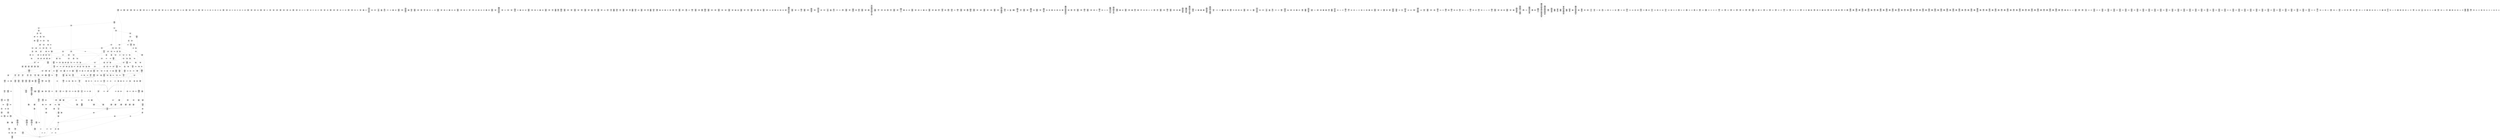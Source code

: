 /* Generated by GvGen v.1.0 (https://www.github.com/stricaud/gvgen) */

digraph G {
compound=true;
   node1 [label="[anywhere]"];
   node2 [label="# 0x0
PUSHX Data
PUSHX Data
MSTORE
PUSHX LogicData
CALLDATASIZE
LT
PUSHX Data
JUMPI
"];
   node3 [label="# 0xd
PUSHX Data
CALLDATALOAD
PUSHX BitData
SHR
PUSHX LogicData
GT
PUSHX Data
JUMPI
"];
   node4 [label="# 0x1e
PUSHX LogicData
GT
PUSHX Data
JUMPI
"];
   node5 [label="# 0x29
PUSHX LogicData
GT
PUSHX Data
JUMPI
"];
   node6 [label="# 0x34
PUSHX LogicData
EQ
PUSHX Data
JUMPI
"];
   node7 [label="# 0x3f
PUSHX LogicData
EQ
PUSHX Data
JUMPI
"];
   node8 [label="# 0x4a
PUSHX LogicData
EQ
PUSHX Data
JUMPI
"];
   node9 [label="# 0x55
PUSHX LogicData
EQ
PUSHX Data
JUMPI
"];
   node10 [label="# 0x60
PUSHX LogicData
EQ
PUSHX Data
JUMPI
"];
   node11 [label="# 0x6b
PUSHX LogicData
EQ
PUSHX Data
JUMPI
"];
   node12 [label="# 0x76
PUSHX Data
JUMP
"];
   node13 [label="# 0x7a
JUMPDEST
PUSHX LogicData
EQ
PUSHX Data
JUMPI
"];
   node14 [label="# 0x86
PUSHX LogicData
EQ
PUSHX Data
JUMPI
"];
   node15 [label="# 0x91
PUSHX LogicData
EQ
PUSHX Data
JUMPI
"];
   node16 [label="# 0x9c
PUSHX LogicData
EQ
PUSHX Data
JUMPI
"];
   node17 [label="# 0xa7
PUSHX LogicData
EQ
PUSHX Data
JUMPI
"];
   node18 [label="# 0xb2
PUSHX LogicData
EQ
PUSHX Data
JUMPI
"];
   node19 [label="# 0xbd
PUSHX Data
JUMP
"];
   node20 [label="# 0xc1
JUMPDEST
PUSHX LogicData
GT
PUSHX Data
JUMPI
"];
   node21 [label="# 0xcd
PUSHX LogicData
EQ
PUSHX Data
JUMPI
"];
   node22 [label="# 0xd8
PUSHX LogicData
EQ
PUSHX Data
JUMPI
"];
   node23 [label="# 0xe3
PUSHX LogicData
EQ
PUSHX Data
JUMPI
"];
   node24 [label="# 0xee
PUSHX LogicData
EQ
PUSHX Data
JUMPI
"];
   node25 [label="# 0xf9
PUSHX LogicData
EQ
PUSHX Data
JUMPI
"];
   node26 [label="# 0x104
PUSHX LogicData
EQ
PUSHX Data
JUMPI
"];
   node27 [label="# 0x10f
PUSHX Data
JUMP
"];
   node28 [label="# 0x113
JUMPDEST
PUSHX LogicData
EQ
PUSHX Data
JUMPI
"];
   node29 [label="# 0x11f
PUSHX LogicData
EQ
PUSHX Data
JUMPI
"];
   node30 [label="# 0x12a
PUSHX LogicData
EQ
PUSHX Data
JUMPI
"];
   node31 [label="# 0x135
PUSHX LogicData
EQ
PUSHX Data
JUMPI
"];
   node32 [label="# 0x140
PUSHX LogicData
EQ
PUSHX Data
JUMPI
"];
   node33 [label="# 0x14b
PUSHX LogicData
EQ
PUSHX Data
JUMPI
"];
   node34 [label="# 0x156
PUSHX Data
JUMP
"];
   node35 [label="# 0x15a
JUMPDEST
PUSHX LogicData
GT
PUSHX Data
JUMPI
"];
   node36 [label="# 0x166
PUSHX LogicData
GT
PUSHX Data
JUMPI
"];
   node37 [label="# 0x171
PUSHX LogicData
EQ
PUSHX Data
JUMPI
"];
   node38 [label="# 0x17c
PUSHX LogicData
EQ
PUSHX Data
JUMPI
"];
   node39 [label="# 0x187
PUSHX LogicData
EQ
PUSHX Data
JUMPI
"];
   node40 [label="# 0x192
PUSHX LogicData
EQ
PUSHX Data
JUMPI
"];
   node41 [label="# 0x19d
PUSHX LogicData
EQ
PUSHX Data
JUMPI
"];
   node42 [label="# 0x1a8
PUSHX LogicData
EQ
PUSHX Data
JUMPI
"];
   node43 [label="# 0x1b3
PUSHX Data
JUMP
"];
   node44 [label="# 0x1b7
JUMPDEST
PUSHX LogicData
EQ
PUSHX Data
JUMPI
"];
   node45 [label="# 0x1c3
PUSHX LogicData
EQ
PUSHX Data
JUMPI
"];
   node46 [label="# 0x1ce
PUSHX LogicData
EQ
PUSHX Data
JUMPI
"];
   node47 [label="# 0x1d9
PUSHX LogicData
EQ
PUSHX Data
JUMPI
"];
   node48 [label="# 0x1e4
PUSHX LogicData
EQ
PUSHX Data
JUMPI
"];
   node49 [label="# 0x1ef
PUSHX LogicData
EQ
PUSHX Data
JUMPI
"];
   node50 [label="# 0x1fa
PUSHX Data
JUMP
"];
   node51 [label="# 0x1fe
JUMPDEST
PUSHX LogicData
GT
PUSHX Data
JUMPI
"];
   node52 [label="# 0x20a
PUSHX LogicData
EQ
PUSHX Data
JUMPI
"];
   node53 [label="# 0x215
PUSHX LogicData
EQ
PUSHX Data
JUMPI
"];
   node54 [label="# 0x220
PUSHX LogicData
EQ
PUSHX Data
JUMPI
"];
   node55 [label="# 0x22b
PUSHX LogicData
EQ
PUSHX Data
JUMPI
"];
   node56 [label="# 0x236
PUSHX LogicData
EQ
PUSHX Data
JUMPI
"];
   node57 [label="# 0x241
PUSHX LogicData
EQ
PUSHX Data
JUMPI
"];
   node58 [label="# 0x24c
PUSHX Data
JUMP
"];
   node59 [label="# 0x250
JUMPDEST
PUSHX LogicData
EQ
PUSHX Data
JUMPI
"];
   node60 [label="# 0x25c
PUSHX LogicData
EQ
PUSHX Data
JUMPI
"];
   node61 [label="# 0x267
PUSHX LogicData
EQ
PUSHX Data
JUMPI
"];
   node62 [label="# 0x272
PUSHX LogicData
EQ
PUSHX Data
JUMPI
"];
   node63 [label="# 0x27d
PUSHX LogicData
EQ
PUSHX Data
JUMPI
"];
   node64 [label="# 0x288
PUSHX LogicData
EQ
PUSHX Data
JUMPI
"];
   node65 [label="# 0x293
JUMPDEST
PUSHX Data
REVERT
"];
   node66 [label="# 0x298
JUMPDEST
CALLVALUE
ISZERO
PUSHX Data
JUMPI
"];
   node67 [label="# 0x2a0
PUSHX Data
REVERT
"];
   node68 [label="# 0x2a4
JUMPDEST
PUSHX Data
PUSHX ArithData
CALLDATASIZE
SUB
ADD
PUSHX Data
PUSHX Data
JUMP
"];
   node69 [label="# 0x2ba
JUMPDEST
PUSHX Data
JUMP
"];
   node70 [label="# 0x2bf
JUMPDEST
PUSHX MemData
MLOAD
PUSHX Data
PUSHX Data
JUMP
"];
   node71 [label="# 0x2cc
JUMPDEST
PUSHX MemData
MLOAD
SUB
RETURN
"];
   node72 [label="# 0x2d5
JUMPDEST
CALLVALUE
ISZERO
PUSHX Data
JUMPI
"];
   node73 [label="# 0x2dd
PUSHX Data
REVERT
"];
   node74 [label="# 0x2e1
JUMPDEST
PUSHX Data
PUSHX Data
JUMP
"];
   node75 [label="# 0x2ea
JUMPDEST
PUSHX MemData
MLOAD
PUSHX Data
PUSHX Data
JUMP
"];
   node76 [label="# 0x2f7
JUMPDEST
PUSHX MemData
MLOAD
SUB
RETURN
"];
   node77 [label="# 0x300
JUMPDEST
CALLVALUE
ISZERO
PUSHX Data
JUMPI
"];
   node78 [label="# 0x308
PUSHX Data
REVERT
"];
   node79 [label="# 0x30c
JUMPDEST
PUSHX Data
PUSHX ArithData
CALLDATASIZE
SUB
ADD
PUSHX Data
PUSHX Data
JUMP
"];
   node80 [label="# 0x322
JUMPDEST
PUSHX Data
JUMP
"];
   node81 [label="# 0x327
JUMPDEST
PUSHX MemData
MLOAD
PUSHX Data
PUSHX Data
JUMP
"];
   node82 [label="# 0x334
JUMPDEST
PUSHX MemData
MLOAD
SUB
RETURN
"];
   node83 [label="# 0x33d
JUMPDEST
CALLVALUE
ISZERO
PUSHX Data
JUMPI
"];
   node84 [label="# 0x345
PUSHX Data
REVERT
"];
   node85 [label="# 0x349
JUMPDEST
PUSHX Data
PUSHX ArithData
CALLDATASIZE
SUB
ADD
PUSHX Data
PUSHX Data
JUMP
"];
   node86 [label="# 0x35f
JUMPDEST
PUSHX Data
JUMP
"];
   node87 [label="# 0x364
JUMPDEST
STOP
"];
   node88 [label="# 0x366
JUMPDEST
CALLVALUE
ISZERO
PUSHX Data
JUMPI
"];
   node89 [label="# 0x36e
PUSHX Data
REVERT
"];
   node90 [label="# 0x372
JUMPDEST
PUSHX Data
PUSHX Data
JUMP
"];
   node91 [label="# 0x37b
JUMPDEST
PUSHX MemData
MLOAD
PUSHX Data
PUSHX Data
JUMP
"];
   node92 [label="# 0x388
JUMPDEST
PUSHX MemData
MLOAD
SUB
RETURN
"];
   node93 [label="# 0x391
JUMPDEST
CALLVALUE
ISZERO
PUSHX Data
JUMPI
"];
   node94 [label="# 0x399
PUSHX Data
REVERT
"];
   node95 [label="# 0x39d
JUMPDEST
PUSHX Data
PUSHX Data
JUMP
"];
   node96 [label="# 0x3a6
JUMPDEST
PUSHX MemData
MLOAD
PUSHX Data
PUSHX Data
JUMP
"];
   node97 [label="# 0x3b3
JUMPDEST
PUSHX MemData
MLOAD
SUB
RETURN
"];
   node98 [label="# 0x3bc
JUMPDEST
CALLVALUE
ISZERO
PUSHX Data
JUMPI
"];
   node99 [label="# 0x3c4
PUSHX Data
REVERT
"];
   node100 [label="# 0x3c8
JUMPDEST
PUSHX Data
PUSHX Data
JUMP
"];
   node101 [label="# 0x3d1
JUMPDEST
PUSHX MemData
MLOAD
PUSHX Data
PUSHX Data
JUMP
"];
   node102 [label="# 0x3de
JUMPDEST
PUSHX MemData
MLOAD
SUB
RETURN
"];
   node103 [label="# 0x3e7
JUMPDEST
CALLVALUE
ISZERO
PUSHX Data
JUMPI
"];
   node104 [label="# 0x3ef
PUSHX Data
REVERT
"];
   node105 [label="# 0x3f3
JUMPDEST
PUSHX Data
PUSHX Data
JUMP
"];
   node106 [label="# 0x3fc
JUMPDEST
PUSHX MemData
MLOAD
PUSHX Data
PUSHX Data
JUMP
"];
   node107 [label="# 0x409
JUMPDEST
PUSHX MemData
MLOAD
SUB
RETURN
"];
   node108 [label="# 0x412
JUMPDEST
CALLVALUE
ISZERO
PUSHX Data
JUMPI
"];
   node109 [label="# 0x41a
PUSHX Data
REVERT
"];
   node110 [label="# 0x41e
JUMPDEST
PUSHX Data
PUSHX ArithData
CALLDATASIZE
SUB
ADD
PUSHX Data
PUSHX Data
JUMP
"];
   node111 [label="# 0x434
JUMPDEST
PUSHX Data
JUMP
"];
   node112 [label="# 0x439
JUMPDEST
STOP
"];
   node113 [label="# 0x43b
JUMPDEST
CALLVALUE
ISZERO
PUSHX Data
JUMPI
"];
   node114 [label="# 0x443
PUSHX Data
REVERT
"];
   node115 [label="# 0x447
JUMPDEST
PUSHX Data
PUSHX Data
JUMP
"];
   node116 [label="# 0x450
JUMPDEST
PUSHX MemData
MLOAD
PUSHX Data
PUSHX Data
JUMP
"];
   node117 [label="# 0x45d
JUMPDEST
PUSHX MemData
MLOAD
SUB
RETURN
"];
   node118 [label="# 0x466
JUMPDEST
CALLVALUE
ISZERO
PUSHX Data
JUMPI
"];
   node119 [label="# 0x46e
PUSHX Data
REVERT
"];
   node120 [label="# 0x472
JUMPDEST
PUSHX Data
PUSHX Data
JUMP
"];
   node121 [label="# 0x47b
JUMPDEST
PUSHX MemData
MLOAD
PUSHX Data
PUSHX Data
JUMP
"];
   node122 [label="# 0x488
JUMPDEST
PUSHX MemData
MLOAD
SUB
RETURN
"];
   node123 [label="# 0x491
JUMPDEST
CALLVALUE
ISZERO
PUSHX Data
JUMPI
"];
   node124 [label="# 0x499
PUSHX Data
REVERT
"];
   node125 [label="# 0x49d
JUMPDEST
PUSHX Data
PUSHX Data
JUMP
"];
   node126 [label="# 0x4a6
JUMPDEST
PUSHX MemData
MLOAD
PUSHX Data
PUSHX Data
JUMP
"];
   node127 [label="# 0x4b3
JUMPDEST
PUSHX MemData
MLOAD
SUB
RETURN
"];
   node128 [label="# 0x4bc
JUMPDEST
CALLVALUE
ISZERO
PUSHX Data
JUMPI
"];
   node129 [label="# 0x4c4
PUSHX Data
REVERT
"];
   node130 [label="# 0x4c8
JUMPDEST
PUSHX Data
PUSHX Data
JUMP
"];
   node131 [label="# 0x4d1
JUMPDEST
STOP
"];
   node132 [label="# 0x4d3
JUMPDEST
CALLVALUE
ISZERO
PUSHX Data
JUMPI
"];
   node133 [label="# 0x4db
PUSHX Data
REVERT
"];
   node134 [label="# 0x4df
JUMPDEST
PUSHX Data
PUSHX ArithData
CALLDATASIZE
SUB
ADD
PUSHX Data
PUSHX Data
JUMP
"];
   node135 [label="# 0x4f5
JUMPDEST
PUSHX Data
JUMP
"];
   node136 [label="# 0x4fa
JUMPDEST
PUSHX MemData
MLOAD
PUSHX Data
PUSHX Data
JUMP
"];
   node137 [label="# 0x507
JUMPDEST
PUSHX MemData
MLOAD
SUB
RETURN
"];
   node138 [label="# 0x510
JUMPDEST
CALLVALUE
ISZERO
PUSHX Data
JUMPI
"];
   node139 [label="# 0x518
PUSHX Data
REVERT
"];
   node140 [label="# 0x51c
JUMPDEST
PUSHX Data
PUSHX Data
JUMP
"];
   node141 [label="# 0x525
JUMPDEST
PUSHX MemData
MLOAD
PUSHX Data
PUSHX Data
JUMP
"];
   node142 [label="# 0x532
JUMPDEST
PUSHX MemData
MLOAD
SUB
RETURN
"];
   node143 [label="# 0x53b
JUMPDEST
CALLVALUE
ISZERO
PUSHX Data
JUMPI
"];
   node144 [label="# 0x543
PUSHX Data
REVERT
"];
   node145 [label="# 0x547
JUMPDEST
PUSHX Data
PUSHX Data
JUMP
"];
   node146 [label="# 0x550
JUMPDEST
STOP
"];
   node147 [label="# 0x552
JUMPDEST
CALLVALUE
ISZERO
PUSHX Data
JUMPI
"];
   node148 [label="# 0x55a
PUSHX Data
REVERT
"];
   node149 [label="# 0x55e
JUMPDEST
PUSHX Data
PUSHX Data
JUMP
"];
   node150 [label="# 0x567
JUMPDEST
PUSHX MemData
MLOAD
PUSHX Data
PUSHX Data
JUMP
"];
   node151 [label="# 0x574
JUMPDEST
PUSHX MemData
MLOAD
SUB
RETURN
"];
   node152 [label="# 0x57d
JUMPDEST
CALLVALUE
ISZERO
PUSHX Data
JUMPI
"];
   node153 [label="# 0x585
PUSHX Data
REVERT
"];
   node154 [label="# 0x589
JUMPDEST
PUSHX Data
PUSHX Data
JUMP
"];
   node155 [label="# 0x592
JUMPDEST
STOP
"];
   node156 [label="# 0x594
JUMPDEST
CALLVALUE
ISZERO
PUSHX Data
JUMPI
"];
   node157 [label="# 0x59c
PUSHX Data
REVERT
"];
   node158 [label="# 0x5a0
JUMPDEST
PUSHX Data
PUSHX Data
JUMP
"];
   node159 [label="# 0x5a9
JUMPDEST
STOP
"];
   node160 [label="# 0x5ab
JUMPDEST
CALLVALUE
ISZERO
PUSHX Data
JUMPI
"];
   node161 [label="# 0x5b3
PUSHX Data
REVERT
"];
   node162 [label="# 0x5b7
JUMPDEST
PUSHX Data
PUSHX ArithData
CALLDATASIZE
SUB
ADD
PUSHX Data
PUSHX Data
JUMP
"];
   node163 [label="# 0x5cd
JUMPDEST
PUSHX Data
JUMP
"];
   node164 [label="# 0x5d2
JUMPDEST
STOP
"];
   node165 [label="# 0x5d4
JUMPDEST
CALLVALUE
ISZERO
PUSHX Data
JUMPI
"];
   node166 [label="# 0x5dc
PUSHX Data
REVERT
"];
   node167 [label="# 0x5e0
JUMPDEST
PUSHX Data
PUSHX ArithData
CALLDATASIZE
SUB
ADD
PUSHX Data
PUSHX Data
JUMP
"];
   node168 [label="# 0x5f6
JUMPDEST
PUSHX Data
JUMP
"];
   node169 [label="# 0x5fb
JUMPDEST
STOP
"];
   node170 [label="# 0x5fd
JUMPDEST
CALLVALUE
ISZERO
PUSHX Data
JUMPI
"];
   node171 [label="# 0x605
PUSHX Data
REVERT
"];
   node172 [label="# 0x609
JUMPDEST
PUSHX Data
PUSHX ArithData
CALLDATASIZE
SUB
ADD
PUSHX Data
PUSHX Data
JUMP
"];
   node173 [label="# 0x61f
JUMPDEST
PUSHX Data
JUMP
"];
   node174 [label="# 0x624
JUMPDEST
PUSHX MemData
MLOAD
PUSHX Data
PUSHX Data
JUMP
"];
   node175 [label="# 0x631
JUMPDEST
PUSHX MemData
MLOAD
SUB
RETURN
"];
   node176 [label="# 0x63a
JUMPDEST
CALLVALUE
ISZERO
PUSHX Data
JUMPI
"];
   node177 [label="# 0x642
PUSHX Data
REVERT
"];
   node178 [label="# 0x646
JUMPDEST
PUSHX Data
PUSHX ArithData
CALLDATASIZE
SUB
ADD
PUSHX Data
PUSHX Data
JUMP
"];
   node179 [label="# 0x65c
JUMPDEST
PUSHX Data
JUMP
"];
   node180 [label="# 0x661
JUMPDEST
STOP
"];
   node181 [label="# 0x663
JUMPDEST
CALLVALUE
ISZERO
PUSHX Data
JUMPI
"];
   node182 [label="# 0x66b
PUSHX Data
REVERT
"];
   node183 [label="# 0x66f
JUMPDEST
PUSHX Data
PUSHX ArithData
CALLDATASIZE
SUB
ADD
PUSHX Data
PUSHX Data
JUMP
"];
   node184 [label="# 0x685
JUMPDEST
PUSHX Data
JUMP
"];
   node185 [label="# 0x68a
JUMPDEST
STOP
"];
   node186 [label="# 0x68c
JUMPDEST
PUSHX Data
PUSHX ArithData
CALLDATASIZE
SUB
ADD
PUSHX Data
PUSHX Data
JUMP
"];
   node187 [label="# 0x6a1
JUMPDEST
PUSHX Data
JUMP
"];
   node188 [label="# 0x6a6
JUMPDEST
STOP
"];
   node189 [label="# 0x6a8
JUMPDEST
CALLVALUE
ISZERO
PUSHX Data
JUMPI
"];
   node190 [label="# 0x6b0
PUSHX Data
REVERT
"];
   node191 [label="# 0x6b4
JUMPDEST
PUSHX Data
PUSHX ArithData
CALLDATASIZE
SUB
ADD
PUSHX Data
PUSHX Data
JUMP
"];
   node192 [label="# 0x6ca
JUMPDEST
PUSHX Data
JUMP
"];
   node193 [label="# 0x6cf
JUMPDEST
PUSHX MemData
MLOAD
PUSHX Data
PUSHX Data
JUMP
"];
   node194 [label="# 0x6dc
JUMPDEST
PUSHX MemData
MLOAD
SUB
RETURN
"];
   node195 [label="# 0x6e5
JUMPDEST
CALLVALUE
ISZERO
PUSHX Data
JUMPI
"];
   node196 [label="# 0x6ed
PUSHX Data
REVERT
"];
   node197 [label="# 0x6f1
JUMPDEST
PUSHX Data
PUSHX Data
JUMP
"];
   node198 [label="# 0x6fa
JUMPDEST
PUSHX MemData
MLOAD
PUSHX Data
PUSHX Data
JUMP
"];
   node199 [label="# 0x707
JUMPDEST
PUSHX MemData
MLOAD
SUB
RETURN
"];
   node200 [label="# 0x710
JUMPDEST
CALLVALUE
ISZERO
PUSHX Data
JUMPI
"];
   node201 [label="# 0x718
PUSHX Data
REVERT
"];
   node202 [label="# 0x71c
JUMPDEST
PUSHX Data
PUSHX ArithData
CALLDATASIZE
SUB
ADD
PUSHX Data
PUSHX Data
JUMP
"];
   node203 [label="# 0x732
JUMPDEST
PUSHX Data
JUMP
"];
   node204 [label="# 0x737
JUMPDEST
PUSHX MemData
MLOAD
PUSHX Data
PUSHX Data
JUMP
"];
   node205 [label="# 0x744
JUMPDEST
PUSHX MemData
MLOAD
SUB
RETURN
"];
   node206 [label="# 0x74d
JUMPDEST
CALLVALUE
ISZERO
PUSHX Data
JUMPI
"];
   node207 [label="# 0x755
PUSHX Data
REVERT
"];
   node208 [label="# 0x759
JUMPDEST
PUSHX Data
PUSHX Data
JUMP
"];
   node209 [label="# 0x762
JUMPDEST
STOP
"];
   node210 [label="# 0x764
JUMPDEST
CALLVALUE
ISZERO
PUSHX Data
JUMPI
"];
   node211 [label="# 0x76c
PUSHX Data
REVERT
"];
   node212 [label="# 0x770
JUMPDEST
PUSHX Data
PUSHX Data
JUMP
"];
   node213 [label="# 0x779
JUMPDEST
PUSHX MemData
MLOAD
PUSHX Data
PUSHX Data
JUMP
"];
   node214 [label="# 0x786
JUMPDEST
PUSHX MemData
MLOAD
SUB
RETURN
"];
   node215 [label="# 0x78f
JUMPDEST
CALLVALUE
ISZERO
PUSHX Data
JUMPI
"];
   node216 [label="# 0x797
PUSHX Data
REVERT
"];
   node217 [label="# 0x79b
JUMPDEST
PUSHX Data
PUSHX Data
JUMP
"];
   node218 [label="# 0x7a4
JUMPDEST
PUSHX MemData
MLOAD
PUSHX Data
PUSHX Data
JUMP
"];
   node219 [label="# 0x7b1
JUMPDEST
PUSHX MemData
MLOAD
SUB
RETURN
"];
   node220 [label="# 0x7ba
JUMPDEST
CALLVALUE
ISZERO
PUSHX Data
JUMPI
"];
   node221 [label="# 0x7c2
PUSHX Data
REVERT
"];
   node222 [label="# 0x7c6
JUMPDEST
PUSHX Data
PUSHX Data
JUMP
"];
   node223 [label="# 0x7cf
JUMPDEST
PUSHX MemData
MLOAD
PUSHX Data
PUSHX Data
JUMP
"];
   node224 [label="# 0x7dc
JUMPDEST
PUSHX MemData
MLOAD
SUB
RETURN
"];
   node225 [label="# 0x7e5
JUMPDEST
CALLVALUE
ISZERO
PUSHX Data
JUMPI
"];
   node226 [label="# 0x7ed
PUSHX Data
REVERT
"];
   node227 [label="# 0x7f1
JUMPDEST
PUSHX Data
PUSHX Data
JUMP
"];
   node228 [label="# 0x7fa
JUMPDEST
PUSHX MemData
MLOAD
PUSHX Data
PUSHX Data
JUMP
"];
   node229 [label="# 0x807
JUMPDEST
PUSHX MemData
MLOAD
SUB
RETURN
"];
   node230 [label="# 0x810
JUMPDEST
CALLVALUE
ISZERO
PUSHX Data
JUMPI
"];
   node231 [label="# 0x818
PUSHX Data
REVERT
"];
   node232 [label="# 0x81c
JUMPDEST
PUSHX Data
PUSHX Data
JUMP
"];
   node233 [label="# 0x825
JUMPDEST
PUSHX MemData
MLOAD
PUSHX Data
PUSHX Data
JUMP
"];
   node234 [label="# 0x832
JUMPDEST
PUSHX MemData
MLOAD
SUB
RETURN
"];
   node235 [label="# 0x83b
JUMPDEST
CALLVALUE
ISZERO
PUSHX Data
JUMPI
"];
   node236 [label="# 0x843
PUSHX Data
REVERT
"];
   node237 [label="# 0x847
JUMPDEST
PUSHX Data
PUSHX ArithData
CALLDATASIZE
SUB
ADD
PUSHX Data
PUSHX Data
JUMP
"];
   node238 [label="# 0x85d
JUMPDEST
PUSHX Data
JUMP
"];
   node239 [label="# 0x862
JUMPDEST
PUSHX MemData
MLOAD
PUSHX Data
PUSHX Data
JUMP
"];
   node240 [label="# 0x86f
JUMPDEST
PUSHX MemData
MLOAD
SUB
RETURN
"];
   node241 [label="# 0x878
JUMPDEST
CALLVALUE
ISZERO
PUSHX Data
JUMPI
"];
   node242 [label="# 0x880
PUSHX Data
REVERT
"];
   node243 [label="# 0x884
JUMPDEST
PUSHX Data
PUSHX ArithData
CALLDATASIZE
SUB
ADD
PUSHX Data
PUSHX Data
JUMP
"];
   node244 [label="# 0x89a
JUMPDEST
PUSHX Data
JUMP
"];
   node245 [label="# 0x89f
JUMPDEST
STOP
"];
   node246 [label="# 0x8a1
JUMPDEST
CALLVALUE
ISZERO
PUSHX Data
JUMPI
"];
   node247 [label="# 0x8a9
PUSHX Data
REVERT
"];
   node248 [label="# 0x8ad
JUMPDEST
PUSHX Data
PUSHX Data
JUMP
"];
   node249 [label="# 0x8b6
JUMPDEST
STOP
"];
   node250 [label="# 0x8b8
JUMPDEST
CALLVALUE
ISZERO
PUSHX Data
JUMPI
"];
   node251 [label="# 0x8c0
PUSHX Data
REVERT
"];
   node252 [label="# 0x8c4
JUMPDEST
PUSHX Data
PUSHX Data
JUMP
"];
   node253 [label="# 0x8cd
JUMPDEST
PUSHX MemData
MLOAD
PUSHX Data
PUSHX Data
JUMP
"];
   node254 [label="# 0x8da
JUMPDEST
PUSHX MemData
MLOAD
SUB
RETURN
"];
   node255 [label="# 0x8e3
JUMPDEST
CALLVALUE
ISZERO
PUSHX Data
JUMPI
"];
   node256 [label="# 0x8eb
PUSHX Data
REVERT
"];
   node257 [label="# 0x8ef
JUMPDEST
PUSHX Data
PUSHX ArithData
CALLDATASIZE
SUB
ADD
PUSHX Data
PUSHX Data
JUMP
"];
   node258 [label="# 0x905
JUMPDEST
PUSHX Data
JUMP
"];
   node259 [label="# 0x90a
JUMPDEST
STOP
"];
   node260 [label="# 0x90c
JUMPDEST
CALLVALUE
ISZERO
PUSHX Data
JUMPI
"];
   node261 [label="# 0x914
PUSHX Data
REVERT
"];
   node262 [label="# 0x918
JUMPDEST
PUSHX Data
PUSHX ArithData
CALLDATASIZE
SUB
ADD
PUSHX Data
PUSHX Data
JUMP
"];
   node263 [label="# 0x92e
JUMPDEST
PUSHX Data
JUMP
"];
   node264 [label="# 0x933
JUMPDEST
STOP
"];
   node265 [label="# 0x935
JUMPDEST
CALLVALUE
ISZERO
PUSHX Data
JUMPI
"];
   node266 [label="# 0x93d
PUSHX Data
REVERT
"];
   node267 [label="# 0x941
JUMPDEST
PUSHX Data
PUSHX Data
JUMP
"];
   node268 [label="# 0x94a
JUMPDEST
PUSHX MemData
MLOAD
PUSHX Data
PUSHX Data
JUMP
"];
   node269 [label="# 0x957
JUMPDEST
PUSHX MemData
MLOAD
SUB
RETURN
"];
   node270 [label="# 0x960
JUMPDEST
CALLVALUE
ISZERO
PUSHX Data
JUMPI
"];
   node271 [label="# 0x968
PUSHX Data
REVERT
"];
   node272 [label="# 0x96c
JUMPDEST
PUSHX Data
PUSHX Data
JUMP
"];
   node273 [label="# 0x975
JUMPDEST
PUSHX MemData
MLOAD
PUSHX Data
PUSHX Data
JUMP
"];
   node274 [label="# 0x982
JUMPDEST
PUSHX MemData
MLOAD
SUB
RETURN
"];
   node275 [label="# 0x98b
JUMPDEST
CALLVALUE
ISZERO
PUSHX Data
JUMPI
"];
   node276 [label="# 0x993
PUSHX Data
REVERT
"];
   node277 [label="# 0x997
JUMPDEST
PUSHX Data
PUSHX ArithData
CALLDATASIZE
SUB
ADD
PUSHX Data
PUSHX Data
JUMP
"];
   node278 [label="# 0x9ad
JUMPDEST
PUSHX Data
JUMP
"];
   node279 [label="# 0x9b2
JUMPDEST
PUSHX MemData
MLOAD
PUSHX Data
PUSHX Data
JUMP
"];
   node280 [label="# 0x9bf
JUMPDEST
PUSHX MemData
MLOAD
SUB
RETURN
"];
   node281 [label="# 0x9c8
JUMPDEST
CALLVALUE
ISZERO
PUSHX Data
JUMPI
"];
   node282 [label="# 0x9d0
PUSHX Data
REVERT
"];
   node283 [label="# 0x9d4
JUMPDEST
PUSHX Data
PUSHX Data
JUMP
"];
   node284 [label="# 0x9dd
JUMPDEST
PUSHX MemData
MLOAD
PUSHX Data
PUSHX Data
JUMP
"];
   node285 [label="# 0x9ea
JUMPDEST
PUSHX MemData
MLOAD
SUB
RETURN
"];
   node286 [label="# 0x9f3
JUMPDEST
PUSHX Data
PUSHX ArithData
CALLDATASIZE
SUB
ADD
PUSHX Data
PUSHX Data
JUMP
"];
   node287 [label="# 0xa08
JUMPDEST
PUSHX Data
JUMP
"];
   node288 [label="# 0xa0d
JUMPDEST
STOP
"];
   node289 [label="# 0xa0f
JUMPDEST
CALLVALUE
ISZERO
PUSHX Data
JUMPI
"];
   node290 [label="# 0xa17
PUSHX Data
REVERT
"];
   node291 [label="# 0xa1b
JUMPDEST
PUSHX Data
PUSHX ArithData
CALLDATASIZE
SUB
ADD
PUSHX Data
PUSHX Data
JUMP
"];
   node292 [label="# 0xa31
JUMPDEST
PUSHX Data
JUMP
"];
   node293 [label="# 0xa36
JUMPDEST
PUSHX MemData
MLOAD
PUSHX Data
PUSHX Data
JUMP
"];
   node294 [label="# 0xa43
JUMPDEST
PUSHX MemData
MLOAD
SUB
RETURN
"];
   node295 [label="# 0xa4c
JUMPDEST
CALLVALUE
ISZERO
PUSHX Data
JUMPI
"];
   node296 [label="# 0xa54
PUSHX Data
REVERT
"];
   node297 [label="# 0xa58
JUMPDEST
PUSHX Data
PUSHX ArithData
CALLDATASIZE
SUB
ADD
PUSHX Data
PUSHX Data
JUMP
"];
   node298 [label="# 0xa6e
JUMPDEST
PUSHX Data
JUMP
"];
   node299 [label="# 0xa73
JUMPDEST
STOP
"];
   node300 [label="# 0xa75
JUMPDEST
CALLVALUE
ISZERO
PUSHX Data
JUMPI
"];
   node301 [label="# 0xa7d
PUSHX Data
REVERT
"];
   node302 [label="# 0xa81
JUMPDEST
PUSHX Data
PUSHX Data
JUMP
"];
   node303 [label="# 0xa8a
JUMPDEST
PUSHX MemData
MLOAD
PUSHX Data
PUSHX Data
JUMP
"];
   node304 [label="# 0xa97
JUMPDEST
PUSHX MemData
MLOAD
SUB
RETURN
"];
   node305 [label="# 0xaa0
JUMPDEST
PUSHX Data
PUSHX Data
PUSHX Data
JUMP
"];
   node306 [label="# 0xaab
JUMPDEST
JUMP
"];
   node307 [label="# 0xab2
JUMPDEST
PUSHX Data
PUSHX StorData
SLOAD
PUSHX Data
PUSHX Data
JUMP
"];
   node308 [label="# 0xac1
JUMPDEST
PUSHX ArithData
ADD
PUSHX ArithData
DIV
MUL
PUSHX ArithData
ADD
PUSHX MemData
MLOAD
ADD
PUSHX Data
MSTORE
MSTORE
PUSHX ArithData
ADD
SLOAD
PUSHX Data
PUSHX Data
JUMP
"];
   node309 [label="# 0xaed
JUMPDEST
ISZERO
PUSHX Data
JUMPI
"];
   node310 [label="# 0xaf4
PUSHX LogicData
LT
PUSHX Data
JUMPI
"];
   node311 [label="# 0xafc
PUSHX ArithData
SLOAD
DIV
MUL
MSTORE
PUSHX ArithData
ADD
PUSHX Data
JUMP
"];
   node312 [label="# 0xb0f
JUMPDEST
ADD
PUSHX Data
MSTORE
PUSHX Data
PUSHX Data
SHA3
"];
   node313 [label="# 0xb1d
JUMPDEST
SLOAD
MSTORE
PUSHX ArithData
ADD
PUSHX ArithData
ADD
GT
PUSHX Data
JUMPI
"];
   node314 [label="# 0xb31
SUB
PUSHX BitData
AND
ADD
"];
   node315 [label="# 0xb3a
JUMPDEST
JUMP
"];
   node316 [label="# 0xb44
JUMPDEST
PUSHX Data
PUSHX Data
PUSHX Data
JUMP
"];
   node317 [label="# 0xb4f
JUMPDEST
PUSHX Data
JUMPI
"];
   node318 [label="# 0xb54
PUSHX MemData
MLOAD
PUSHX Data
MSTORE
PUSHX ArithData
ADD
PUSHX Data
PUSHX Data
JUMP
"];
   node319 [label="# 0xb85
JUMPDEST
PUSHX MemData
MLOAD
SUB
REVERT
"];
   node320 [label="# 0xb8e
JUMPDEST
PUSHX Data
PUSHX ArithData
MSTORE
PUSHX ArithData
ADD
MSTORE
PUSHX ArithData
ADD
PUSHX Data
SHA3
PUSHX ArithData
SLOAD
PUSHX ArithData
EXP
DIV
PUSHX BitData
AND
JUMP
"];
   node321 [label="# 0xbc9
JUMPDEST
PUSHX Data
PUSHX Data
PUSHX Data
JUMP
"];
   node322 [label="# 0xbd4
JUMPDEST
PUSHX BitData
AND
PUSHX BitData
AND
EQ
ISZERO
PUSHX Data
JUMPI
"];
   node323 [label="# 0xc0b
PUSHX MemData
MLOAD
PUSHX Data
MSTORE
PUSHX ArithData
ADD
PUSHX Data
PUSHX Data
JUMP
"];
   node324 [label="# 0xc3c
JUMPDEST
PUSHX MemData
MLOAD
SUB
REVERT
"];
   node325 [label="# 0xc45
JUMPDEST
PUSHX BitData
AND
PUSHX Data
PUSHX Data
JUMP
"];
   node326 [label="# 0xc64
JUMPDEST
PUSHX BitData
AND
EQ
PUSHX Data
JUMPI
"];
   node327 [label="# 0xc81
PUSHX Data
PUSHX Data
PUSHX Data
JUMP
"];
   node328 [label="# 0xc8d
JUMPDEST
PUSHX Data
JUMP
"];
   node329 [label="# 0xc92
JUMPDEST
"];
   node330 [label="# 0xc93
JUMPDEST
PUSHX Data
JUMPI
"];
   node331 [label="# 0xc98
PUSHX MemData
MLOAD
PUSHX Data
MSTORE
PUSHX ArithData
ADD
PUSHX Data
PUSHX Data
JUMP
"];
   node332 [label="# 0xcc9
JUMPDEST
PUSHX MemData
MLOAD
SUB
REVERT
"];
   node333 [label="# 0xcd2
JUMPDEST
PUSHX Data
PUSHX Data
JUMP
"];
   node334 [label="# 0xcdc
JUMPDEST
JUMP
"];
   node335 [label="# 0xce1
JUMPDEST
PUSHX StorData
SLOAD
JUMP
"];
   node336 [label="# 0xce7
JUMPDEST
PUSHX Data
JUMP
"];
   node337 [label="# 0xced
JUMPDEST
PUSHX Data
PUSHX StorData
SLOAD
JUMP
"];
   node338 [label="# 0xcfa
JUMPDEST
PUSHX Data
PUSHX StorData
SLOAD
JUMP
"];
   node339 [label="# 0xd04
JUMPDEST
PUSHX Data
PUSHX Data
PUSHX Data
JUMP
"];
   node340 [label="# 0xd0f
JUMPDEST
PUSHX Data
JUMP
"];
   node341 [label="# 0xd15
JUMPDEST
PUSHX Data
JUMPI
"];
   node342 [label="# 0xd1a
PUSHX MemData
MLOAD
PUSHX Data
MSTORE
PUSHX ArithData
ADD
PUSHX Data
PUSHX Data
JUMP
"];
   node343 [label="# 0xd4b
JUMPDEST
PUSHX MemData
MLOAD
SUB
REVERT
"];
   node344 [label="# 0xd54
JUMPDEST
PUSHX Data
PUSHX Data
JUMP
"];
   node345 [label="# 0xd5f
JUMPDEST
JUMP
"];
   node346 [label="# 0xd64
JUMPDEST
PUSHX Data
JUMP
"];
   node347 [label="# 0xd69
JUMPDEST
PUSHX Data
PUSHX StorData
PUSHX ArithData
SLOAD
PUSHX ArithData
EXP
DIV
PUSHX BitData
AND
JUMP
"];
   node348 [label="# 0xd80
JUMPDEST
PUSHX Data
JUMP
"];
   node349 [label="# 0xd85
JUMPDEST
PUSHX Data
PUSHX Data
JUMP
"];
   node350 [label="# 0xd8d
JUMPDEST
PUSHX BitData
AND
PUSHX Data
PUSHX Data
JUMP
"];
   node351 [label="# 0xdab
JUMPDEST
PUSHX BitData
AND
EQ
PUSHX Data
JUMPI
"];
   node352 [label="# 0xdc7
PUSHX MemData
MLOAD
PUSHX Data
MSTORE
PUSHX ArithData
ADD
PUSHX Data
PUSHX Data
JUMP
"];
   node353 [label="# 0xdf8
JUMPDEST
PUSHX MemData
MLOAD
SUB
REVERT
"];
   node354 [label="# 0xe01
JUMPDEST
PUSHX LogicData
PUSHX StorData
SLOAD
LT
PUSHX Data
JUMPI
"];
   node355 [label="# 0xe0c
PUSHX MemData
MLOAD
PUSHX Data
MSTORE
PUSHX ArithData
ADD
PUSHX Data
PUSHX Data
JUMP
"];
   node356 [label="# 0xe3d
JUMPDEST
PUSHX MemData
MLOAD
SUB
REVERT
"];
   node357 [label="# 0xe46
JUMPDEST
PUSHX Data
PUSHX Data
PUSHX Data
JUMP
"];
   node358 [label="# 0xe50
JUMPDEST
PUSHX Data
"];
   node359 [label="# 0xe55
JUMPDEST
PUSHX StorData
SLOAD
LT
ISZERO
PUSHX Data
JUMPI
"];
   node360 [label="# 0xe60
PUSHX Data
CALLER
PUSHX Data
PUSHX Data
JUMP
"];
   node361 [label="# 0xe6f
JUMPDEST
PUSHX Data
JUMP
"];
   node362 [label="# 0xe74
JUMPDEST
PUSHX Data
PUSHX Data
JUMP
"];
   node363 [label="# 0xe7f
JUMPDEST
PUSHX Data
JUMP
"];
   node364 [label="# 0xe87
JUMPDEST
PUSHX Data
PUSHX StorData
PUSHX Data
SLOAD
PUSHX Data
PUSHX Data
JUMP
"];
   node365 [label="# 0xe9a
JUMPDEST
SSTORE
JUMP
"];
   node366 [label="# 0xea5
JUMPDEST
PUSHX Data
PUSHX Data
PUSHX Data
JUMP
"];
   node367 [label="# 0xeb0
JUMPDEST
LT
PUSHX Data
JUMPI
"];
   node368 [label="# 0xeb7
PUSHX MemData
MLOAD
PUSHX Data
MSTORE
PUSHX ArithData
ADD
PUSHX Data
PUSHX Data
JUMP
"];
   node369 [label="# 0xee8
JUMPDEST
PUSHX MemData
MLOAD
SUB
REVERT
"];
   node370 [label="# 0xef1
JUMPDEST
PUSHX Data
PUSHX ArithData
PUSHX BitData
AND
PUSHX BitData
AND
MSTORE
PUSHX ArithData
ADD
MSTORE
PUSHX ArithData
ADD
PUSHX Data
SHA3
PUSHX ArithData
MSTORE
PUSHX ArithData
ADD
MSTORE
PUSHX ArithData
ADD
PUSHX Data
SHA3
SLOAD
JUMP
"];
   node371 [label="# 0xf4a
JUMPDEST
PUSHX Data
JUMP
"];
   node372 [label="# 0xf50
JUMPDEST
PUSHX Data
PUSHX Data
JUMP
"];
   node373 [label="# 0xf58
JUMPDEST
PUSHX BitData
AND
PUSHX Data
PUSHX Data
JUMP
"];
   node374 [label="# 0xf76
JUMPDEST
PUSHX BitData
AND
EQ
PUSHX Data
JUMPI
"];
   node375 [label="# 0xf92
PUSHX MemData
MLOAD
PUSHX Data
MSTORE
PUSHX ArithData
ADD
PUSHX Data
PUSHX Data
JUMP
"];
   node376 [label="# 0xfc3
JUMPDEST
PUSHX MemData
MLOAD
SUB
REVERT
"];
   node377 [label="# 0xfcc
JUMPDEST
PUSHX StorData
PUSHX ArithData
SLOAD
PUSHX ArithData
EXP
DIV
PUSHX BitData
AND
ISZERO
PUSHX StorData
PUSHX ArithData
PUSHX ArithData
EXP
SLOAD
PUSHX ArithData
MUL
NOT
AND
ISZERO
ISZERO
MUL
OR
SSTORE
JUMP
"];
   node378 [label="# 0xff8
JUMPDEST
PUSHX Data
PUSHX Data
PUSHX Data
JUMP
"];
   node379 [label="# 0x1006
JUMPDEST
JUMP
"];
   node380 [label="# 0x1009
JUMPDEST
PUSHX Data
PUSHX Data
JUMP
"];
   node381 [label="# 0x1011
JUMPDEST
PUSHX BitData
AND
PUSHX Data
PUSHX Data
JUMP
"];
   node382 [label="# 0x102f
JUMPDEST
PUSHX BitData
AND
EQ
PUSHX Data
JUMPI
"];
   node383 [label="# 0x104b
PUSHX MemData
MLOAD
PUSHX Data
MSTORE
PUSHX ArithData
ADD
PUSHX Data
PUSHX Data
JUMP
"];
   node384 [label="# 0x107c
JUMPDEST
PUSHX MemData
MLOAD
SUB
REVERT
"];
   node385 [label="# 0x1085
JUMPDEST
PUSHX StorData
PUSHX ArithData
SLOAD
PUSHX ArithData
EXP
DIV
PUSHX BitData
AND
ISZERO
PUSHX StorData
PUSHX ArithData
PUSHX ArithData
EXP
SLOAD
PUSHX ArithData
MUL
NOT
AND
ISZERO
ISZERO
MUL
OR
SSTORE
JUMP
"];
   node386 [label="# 0x10b1
JUMPDEST
PUSHX Data
PUSHX Data
JUMP
"];
   node387 [label="# 0x10b9
JUMPDEST
PUSHX BitData
AND
PUSHX Data
PUSHX Data
JUMP
"];
   node388 [label="# 0x10d7
JUMPDEST
PUSHX BitData
AND
EQ
PUSHX Data
JUMPI
"];
   node389 [label="# 0x10f3
PUSHX MemData
MLOAD
PUSHX Data
MSTORE
PUSHX ArithData
ADD
PUSHX Data
PUSHX Data
JUMP
"];
   node390 [label="# 0x1124
JUMPDEST
PUSHX MemData
MLOAD
SUB
REVERT
"];
   node391 [label="# 0x112d
JUMPDEST
PUSHX Data
SELFBALANCE
CALLER
PUSHX BitData
AND
PUSHX ArithData
ISZERO
MUL
PUSHX MemData
MLOAD
PUSHX Data
PUSHX MemData
MLOAD
SUB
CALL
ISZERO
ISZERO
PUSHX Data
JUMPI
"];
   node392 [label="# 0x116f
RETURNDATASIZE
PUSHX Data
RETURNDATACOPY
RETURNDATASIZE
PUSHX Data
REVERT
"];
   node393 [label="# 0x1178
JUMPDEST
JUMP
"];
   node394 [label="# 0x117c
JUMPDEST
PUSHX Data
PUSHX MemData
MLOAD
PUSHX ArithData
ADD
PUSHX Data
MSTORE
PUSHX Data
MSTORE
PUSHX Data
JUMP
"];
   node395 [label="# 0x1197
JUMPDEST
JUMP
"];
   node396 [label="# 0x119c
JUMPDEST
PUSHX Data
PUSHX Data
PUSHX Data
JUMP
"];
   node397 [label="# 0x11a7
JUMPDEST
PUSHX Data
JUMP
"];
   node398 [label="# 0x11ad
JUMPDEST
PUSHX Data
JUMPI
"];
   node399 [label="# 0x11b2
PUSHX MemData
MLOAD
PUSHX Data
MSTORE
PUSHX ArithData
ADD
PUSHX Data
PUSHX Data
JUMP
"];
   node400 [label="# 0x11e3
JUMPDEST
PUSHX MemData
MLOAD
SUB
REVERT
"];
   node401 [label="# 0x11ec
JUMPDEST
PUSHX Data
PUSHX Data
JUMP
"];
   node402 [label="# 0x11f5
JUMPDEST
JUMP
"];
   node403 [label="# 0x11f8
JUMPDEST
PUSHX Data
PUSHX Data
PUSHX Data
JUMP
"];
   node404 [label="# 0x1202
JUMPDEST
LT
PUSHX Data
JUMPI
"];
   node405 [label="# 0x1209
PUSHX MemData
MLOAD
PUSHX Data
MSTORE
PUSHX ArithData
ADD
PUSHX Data
PUSHX Data
JUMP
"];
   node406 [label="# 0x123a
JUMPDEST
PUSHX MemData
MLOAD
SUB
REVERT
"];
   node407 [label="# 0x1243
JUMPDEST
PUSHX StorData
SLOAD
LT
PUSHX Data
JUMPI
"];
   node408 [label="# 0x124f
PUSHX Data
PUSHX Data
MSTORE
PUSHX Data
PUSHX Data
MSTORE
PUSHX Data
PUSHX Data
REVERT
"];
   node409 [label="# 0x127d
JUMPDEST
PUSHX Data
MSTORE
PUSHX Data
PUSHX Data
SHA3
ADD
SLOAD
JUMP
"];
   node410 [label="# 0x128f
JUMPDEST
PUSHX StorData
PUSHX ArithData
SLOAD
PUSHX ArithData
EXP
DIV
PUSHX BitData
AND
PUSHX Data
JUMPI
"];
   node411 [label="# 0x12a4
PUSHX MemData
MLOAD
PUSHX Data
MSTORE
PUSHX ArithData
ADD
PUSHX Data
PUSHX Data
JUMP
"];
   node412 [label="# 0x12d5
JUMPDEST
PUSHX MemData
MLOAD
SUB
REVERT
"];
   node413 [label="# 0x12de
JUMPDEST
PUSHX LogicData
EQ
ISZERO
PUSHX Data
JUMPI
"];
   node414 [label="# 0x12e8
PUSHX MemData
MLOAD
PUSHX Data
MSTORE
PUSHX ArithData
ADD
PUSHX Data
PUSHX Data
JUMP
"];
   node415 [label="# 0x1319
JUMPDEST
PUSHX MemData
MLOAD
SUB
REVERT
"];
   node416 [label="# 0x1322
JUMPDEST
PUSHX LogicData
MLOAD
EQ
PUSHX Data
JUMPI
"];
   node417 [label="# 0x132c
PUSHX MemData
MLOAD
PUSHX Data
MSTORE
PUSHX ArithData
ADD
PUSHX Data
PUSHX Data
JUMP
"];
   node418 [label="# 0x135d
JUMPDEST
PUSHX MemData
MLOAD
SUB
REVERT
"];
   node419 [label="# 0x1366
JUMPDEST
CALLER
PUSHX BitData
AND
PUSHX Data
PUSHX Data
JUMP
"];
   node420 [label="# 0x1386
JUMPDEST
PUSHX BitData
AND
EQ
PUSHX Data
JUMPI
"];
   node421 [label="# 0x13a2
PUSHX MemData
MLOAD
PUSHX Data
MSTORE
PUSHX ArithData
ADD
PUSHX Data
PUSHX Data
JUMP
"];
   node422 [label="# 0x13d3
JUMPDEST
PUSHX MemData
MLOAD
SUB
REVERT
"];
   node423 [label="# 0x13dc
JUMPDEST
PUSHX Data
"];
   node424 [label="# 0x13df
JUMPDEST
PUSHX LogicData
LT
ISZERO
PUSHX Data
JUMPI
"];
   node425 [label="# 0x13e9
CALLER
PUSHX BitData
AND
PUSHX Data
MLOAD
LT
PUSHX Data
JUMPI
"];
   node426 [label="# 0x140d
PUSHX Data
PUSHX Data
MSTORE
PUSHX Data
PUSHX Data
MSTORE
PUSHX Data
PUSHX Data
REVERT
"];
   node427 [label="# 0x143b
JUMPDEST
PUSHX ArithData
MUL
PUSHX ArithData
ADD
ADD
MLOAD
PUSHX Data
JUMP
"];
   node428 [label="# 0x1448
JUMPDEST
PUSHX BitData
AND
EQ
PUSHX Data
JUMPI
"];
   node429 [label="# 0x1464
PUSHX MemData
MLOAD
PUSHX Data
MSTORE
PUSHX ArithData
ADD
PUSHX Data
PUSHX Data
JUMP
"];
   node430 [label="# 0x1495
JUMPDEST
PUSHX MemData
MLOAD
SUB
REVERT
"];
   node431 [label="# 0x149e
JUMPDEST
PUSHX Data
MLOAD
LT
PUSHX Data
JUMPI
"];
   node432 [label="# 0x14ac
PUSHX Data
PUSHX Data
MSTORE
PUSHX Data
PUSHX Data
MSTORE
PUSHX Data
PUSHX Data
REVERT
"];
   node433 [label="# 0x14da
JUMPDEST
PUSHX ArithData
MUL
PUSHX ArithData
ADD
ADD
MLOAD
PUSHX Data
JUMP
"];
   node434 [label="# 0x14e7
JUMPDEST
PUSHX Data
JUMPI
"];
   node435 [label="# 0x14ec
PUSHX MemData
MLOAD
PUSHX Data
MSTORE
PUSHX ArithData
ADD
PUSHX Data
PUSHX Data
JUMP
"];
   node436 [label="# 0x151d
JUMPDEST
PUSHX MemData
MLOAD
SUB
REVERT
"];
   node437 [label="# 0x1526
JUMPDEST
PUSHX Data
MLOAD
LT
PUSHX Data
JUMPI
"];
   node438 [label="# 0x1534
PUSHX Data
PUSHX Data
MSTORE
PUSHX Data
PUSHX Data
MSTORE
PUSHX Data
PUSHX Data
REVERT
"];
   node439 [label="# 0x1562
JUMPDEST
PUSHX ArithData
MUL
PUSHX ArithData
ADD
ADD
MLOAD
PUSHX Data
JUMP
"];
   node440 [label="# 0x156f
JUMPDEST
PUSHX Data
PUSHX StorData
PUSHX Data
SLOAD
PUSHX Data
PUSHX Data
JUMP
"];
   node441 [label="# 0x1582
JUMPDEST
SSTORE
PUSHX Data
PUSHX Data
JUMP
"];
   node442 [label="# 0x1594
JUMPDEST
PUSHX Data
JUMP
"];
   node443 [label="# 0x159c
JUMPDEST
PUSHX Data
CALLER
PUSHX Data
JUMP
"];
   node444 [label="# 0x15a7
JUMPDEST
JUMP
"];
   node445 [label="# 0x15ab
JUMPDEST
PUSHX Data
PUSHX Data
JUMP
"];
   node446 [label="# 0x15b3
JUMPDEST
PUSHX BitData
AND
PUSHX Data
PUSHX Data
JUMP
"];
   node447 [label="# 0x15d1
JUMPDEST
PUSHX BitData
AND
EQ
PUSHX Data
JUMPI
"];
   node448 [label="# 0x15ed
PUSHX MemData
MLOAD
PUSHX Data
MSTORE
PUSHX ArithData
ADD
PUSHX Data
PUSHX Data
JUMP
"];
   node449 [label="# 0x161e
JUMPDEST
PUSHX MemData
MLOAD
SUB
REVERT
"];
   node450 [label="# 0x1627
JUMPDEST
PUSHX Data
MLOAD
PUSHX ArithData
ADD
PUSHX Data
PUSHX Data
JUMP
"];
   node451 [label="# 0x163d
JUMPDEST
JUMP
"];
   node452 [label="# 0x1641
JUMPDEST
PUSHX LogicData
PUSHX StorData
SLOAD
EQ
ISZERO
PUSHX Data
JUMPI
"];
   node453 [label="# 0x164d
PUSHX MemData
MLOAD
PUSHX Data
MSTORE
PUSHX ArithData
ADD
PUSHX Data
PUSHX Data
JUMP
"];
   node454 [label="# 0x167e
JUMPDEST
PUSHX MemData
MLOAD
SUB
REVERT
"];
   node455 [label="# 0x1687
JUMPDEST
PUSHX Data
PUSHX Data
SSTORE
PUSHX Data
PUSHX Data
PUSHX Data
JUMP
"];
   node456 [label="# 0x1699
JUMPDEST
PUSHX StorData
PUSHX ArithData
SLOAD
PUSHX ArithData
EXP
DIV
PUSHX BitData
AND
PUSHX Data
JUMPI
"];
   node457 [label="# 0x16b0
PUSHX MemData
MLOAD
PUSHX Data
MSTORE
PUSHX ArithData
ADD
PUSHX Data
PUSHX Data
JUMP
"];
   node458 [label="# 0x16e1
JUMPDEST
PUSHX MemData
MLOAD
SUB
REVERT
"];
   node459 [label="# 0x16ea
JUMPDEST
PUSHX LogicData
LT
PUSHX Data
JUMPI
"];
   node460 [label="# 0x16f4
PUSHX MemData
MLOAD
PUSHX Data
MSTORE
PUSHX ArithData
ADD
PUSHX Data
PUSHX Data
JUMP
"];
   node461 [label="# 0x1725
JUMPDEST
PUSHX MemData
MLOAD
SUB
REVERT
"];
   node462 [label="# 0x172e
JUMPDEST
PUSHX LogicData
GT
PUSHX Data
JUMPI
"];
   node463 [label="# 0x1737
PUSHX MemData
MLOAD
PUSHX Data
MSTORE
PUSHX ArithData
ADD
PUSHX Data
PUSHX Data
JUMP
"];
   node464 [label="# 0x1768
JUMPDEST
PUSHX MemData
MLOAD
SUB
REVERT
"];
   node465 [label="# 0x1771
JUMPDEST
PUSHX Data
PUSHX Data
PUSHX Data
JUMP
"];
   node466 [label="# 0x1780
JUMPDEST
GT
ISZERO
PUSHX Data
JUMPI
"];
   node467 [label="# 0x1787
PUSHX MemData
MLOAD
PUSHX Data
MSTORE
PUSHX ArithData
ADD
PUSHX Data
PUSHX Data
JUMP
"];
   node468 [label="# 0x17b8
JUMPDEST
PUSHX MemData
MLOAD
SUB
REVERT
"];
   node469 [label="# 0x17c1
JUMPDEST
PUSHX LogicData
GT
ISZERO
PUSHX Data
JUMPI
"];
   node470 [label="# 0x17cb
PUSHX MemData
MLOAD
PUSHX Data
MSTORE
PUSHX ArithData
ADD
PUSHX Data
PUSHX Data
JUMP
"];
   node471 [label="# 0x17fc
JUMPDEST
PUSHX MemData
MLOAD
SUB
REVERT
"];
   node472 [label="# 0x1805
JUMPDEST
CALLVALUE
PUSHX Data
PUSHX Data
PUSHX Data
JUMP
"];
   node473 [label="# 0x181a
JUMPDEST
EQ
PUSHX Data
JUMPI
"];
   node474 [label="# 0x1820
PUSHX MemData
MLOAD
PUSHX Data
MSTORE
PUSHX ArithData
ADD
PUSHX Data
PUSHX Data
JUMP
"];
   node475 [label="# 0x1851
JUMPDEST
PUSHX MemData
MLOAD
SUB
REVERT
"];
   node476 [label="# 0x185a
JUMPDEST
PUSHX Data
"];
   node477 [label="# 0x185d
JUMPDEST
LT
ISZERO
PUSHX Data
JUMPI
"];
   node478 [label="# 0x1866
PUSHX Data
CALLER
PUSHX Data
PUSHX Data
JUMP
"];
   node479 [label="# 0x1871
JUMPDEST
PUSHX Data
JUMP
"];
   node480 [label="# 0x1876
JUMPDEST
PUSHX Data
PUSHX Data
JUMP
"];
   node481 [label="# 0x1881
JUMPDEST
PUSHX Data
JUMP
"];
   node482 [label="# 0x1889
JUMPDEST
PUSHX Data
PUSHX Data
SSTORE
JUMP
"];
   node483 [label="# 0x1896
JUMPDEST
PUSHX Data
PUSHX Data
PUSHX ArithData
MSTORE
PUSHX ArithData
ADD
MSTORE
PUSHX ArithData
ADD
PUSHX Data
SHA3
PUSHX ArithData
SLOAD
PUSHX ArithData
EXP
DIV
PUSHX BitData
AND
PUSHX BitData
PUSHX BitData
AND
PUSHX BitData
AND
EQ
ISZERO
PUSHX Data
JUMPI
"];
   node484 [label="# 0x1905
PUSHX MemData
MLOAD
PUSHX Data
MSTORE
PUSHX ArithData
ADD
PUSHX Data
PUSHX Data
JUMP
"];
   node485 [label="# 0x1936
JUMPDEST
PUSHX MemData
MLOAD
SUB
REVERT
"];
   node486 [label="# 0x193f
JUMPDEST
JUMP
"];
   node487 [label="# 0x1948
JUMPDEST
PUSHX Data
JUMP
"];
   node488 [label="# 0x194e
JUMPDEST
PUSHX BitData
PUSHX BitData
AND
PUSHX BitData
AND
EQ
ISZERO
PUSHX Data
JUMPI
"];
   node489 [label="# 0x1985
PUSHX MemData
MLOAD
PUSHX Data
MSTORE
PUSHX ArithData
ADD
PUSHX Data
PUSHX Data
JUMP
"];
   node490 [label="# 0x19b6
JUMPDEST
PUSHX MemData
MLOAD
SUB
REVERT
"];
   node491 [label="# 0x19bf
JUMPDEST
PUSHX Data
PUSHX ArithData
PUSHX BitData
AND
PUSHX BitData
AND
MSTORE
PUSHX ArithData
ADD
MSTORE
PUSHX ArithData
ADD
PUSHX Data
SHA3
SLOAD
JUMP
"];
   node492 [label="# 0x1a06
JUMPDEST
PUSHX Data
PUSHX Data
JUMP
"];
   node493 [label="# 0x1a0e
JUMPDEST
PUSHX BitData
AND
PUSHX Data
PUSHX Data
JUMP
"];
   node494 [label="# 0x1a2c
JUMPDEST
PUSHX BitData
AND
EQ
PUSHX Data
JUMPI
"];
   node495 [label="# 0x1a48
PUSHX MemData
MLOAD
PUSHX Data
MSTORE
PUSHX ArithData
ADD
PUSHX Data
PUSHX Data
JUMP
"];
   node496 [label="# 0x1a79
JUMPDEST
PUSHX MemData
MLOAD
SUB
REVERT
"];
   node497 [label="# 0x1a82
JUMPDEST
PUSHX Data
PUSHX Data
PUSHX Data
JUMP
"];
   node498 [label="# 0x1a8c
JUMPDEST
JUMP
"];
   node499 [label="# 0x1a8e
JUMPDEST
PUSHX StorData
SLOAD
JUMP
"];
   node500 [label="# 0x1a94
JUMPDEST
PUSHX Data
JUMP
"];
   node501 [label="# 0x1a9a
JUMPDEST
PUSHX Data
PUSHX StorData
PUSHX ArithData
SLOAD
PUSHX ArithData
EXP
DIV
PUSHX BitData
AND
JUMP
"];
   node502 [label="# 0x1ac4
JUMPDEST
PUSHX Data
PUSHX StorData
SLOAD
PUSHX Data
PUSHX Data
JUMP
"];
   node503 [label="# 0x1ad3
JUMPDEST
PUSHX ArithData
ADD
PUSHX ArithData
DIV
MUL
PUSHX ArithData
ADD
PUSHX MemData
MLOAD
ADD
PUSHX Data
MSTORE
MSTORE
PUSHX ArithData
ADD
SLOAD
PUSHX Data
PUSHX Data
JUMP
"];
   node504 [label="# 0x1aff
JUMPDEST
ISZERO
PUSHX Data
JUMPI
"];
   node505 [label="# 0x1b06
PUSHX LogicData
LT
PUSHX Data
JUMPI
"];
   node506 [label="# 0x1b0e
PUSHX ArithData
SLOAD
DIV
MUL
MSTORE
PUSHX ArithData
ADD
PUSHX Data
JUMP
"];
   node507 [label="# 0x1b21
JUMPDEST
ADD
PUSHX Data
MSTORE
PUSHX Data
PUSHX Data
SHA3
"];
   node508 [label="# 0x1b2f
JUMPDEST
SLOAD
MSTORE
PUSHX ArithData
ADD
PUSHX ArithData
ADD
GT
PUSHX Data
JUMPI
"];
   node509 [label="# 0x1b43
SUB
PUSHX BitData
AND
ADD
"];
   node510 [label="# 0x1b4c
JUMPDEST
JUMP
"];
   node511 [label="# 0x1b56
JUMPDEST
PUSHX Data
PUSHX StorData
PUSHX ArithData
SLOAD
PUSHX ArithData
EXP
DIV
PUSHX BitData
AND
JUMP
"];
   node512 [label="# 0x1b6d
JUMPDEST
PUSHX Data
PUSHX LogicData
LT
PUSHX Data
JUMPI
"];
   node513 [label="# 0x1b79
PUSHX MemData
MLOAD
PUSHX Data
MSTORE
PUSHX ArithData
ADD
PUSHX Data
PUSHX Data
JUMP
"];
   node514 [label="# 0x1baa
JUMPDEST
PUSHX MemData
MLOAD
SUB
REVERT
"];
   node515 [label="# 0x1bb3
JUMPDEST
PUSHX Data
PUSHX ArithData
MSTORE
PUSHX ArithData
ADD
MSTORE
PUSHX ArithData
ADD
PUSHX Data
SHA3
SLOAD
JUMP
"];
   node516 [label="# 0x1bce
JUMPDEST
PUSHX Data
PUSHX Data
JUMP
"];
   node517 [label="# 0x1bd6
JUMPDEST
PUSHX BitData
AND
PUSHX BitData
AND
EQ
ISZERO
PUSHX Data
JUMPI
"];
   node518 [label="# 0x1c0a
PUSHX MemData
MLOAD
PUSHX Data
MSTORE
PUSHX ArithData
ADD
PUSHX Data
PUSHX Data
JUMP
"];
   node519 [label="# 0x1c3b
JUMPDEST
PUSHX MemData
MLOAD
SUB
REVERT
"];
   node520 [label="# 0x1c44
JUMPDEST
PUSHX Data
PUSHX Data
PUSHX Data
PUSHX Data
JUMP
"];
   node521 [label="# 0x1c51
JUMPDEST
PUSHX BitData
AND
PUSHX BitData
AND
MSTORE
PUSHX ArithData
ADD
MSTORE
PUSHX ArithData
ADD
PUSHX Data
SHA3
PUSHX ArithData
PUSHX BitData
AND
PUSHX BitData
AND
MSTORE
PUSHX ArithData
ADD
MSTORE
PUSHX ArithData
ADD
PUSHX Data
SHA3
PUSHX ArithData
PUSHX ArithData
EXP
SLOAD
PUSHX ArithData
MUL
NOT
AND
ISZERO
ISZERO
MUL
OR
SSTORE
PUSHX BitData
AND
PUSHX Data
PUSHX Data
JUMP
"];
   node522 [label="# 0x1cfe
JUMPDEST
PUSHX BitData
AND
PUSHX Data
PUSHX MemData
MLOAD
PUSHX Data
PUSHX Data
JUMP
"];
   node523 [label="# 0x1d43
JUMPDEST
PUSHX MemData
MLOAD
SUB
LOGX
JUMP
"];
   node524 [label="# 0x1d4f
JUMPDEST
PUSHX Data
PUSHX Data
JUMP
"];
   node525 [label="# 0x1d57
JUMPDEST
PUSHX BitData
AND
PUSHX Data
PUSHX Data
JUMP
"];
   node526 [label="# 0x1d75
JUMPDEST
PUSHX BitData
AND
EQ
PUSHX Data
JUMPI
"];
   node527 [label="# 0x1d91
PUSHX MemData
MLOAD
PUSHX Data
MSTORE
PUSHX ArithData
ADD
PUSHX Data
PUSHX Data
JUMP
"];
   node528 [label="# 0x1dc2
JUMPDEST
PUSHX MemData
MLOAD
SUB
REVERT
"];
   node529 [label="# 0x1dcb
JUMPDEST
PUSHX StorData
PUSHX ArithData
SLOAD
PUSHX ArithData
EXP
DIV
PUSHX BitData
AND
ISZERO
PUSHX StorData
PUSHX ArithData
PUSHX ArithData
EXP
SLOAD
PUSHX ArithData
MUL
NOT
AND
ISZERO
ISZERO
MUL
OR
SSTORE
JUMP
"];
   node530 [label="# 0x1df7
JUMPDEST
PUSHX Data
JUMP
"];
   node531 [label="# 0x1dfc
JUMPDEST
PUSHX Data
PUSHX Data
JUMP
"];
   node532 [label="# 0x1e04
JUMPDEST
PUSHX BitData
AND
PUSHX Data
PUSHX Data
JUMP
"];
   node533 [label="# 0x1e22
JUMPDEST
PUSHX BitData
AND
EQ
PUSHX Data
JUMPI
"];
   node534 [label="# 0x1e3e
PUSHX MemData
MLOAD
PUSHX Data
MSTORE
PUSHX ArithData
ADD
PUSHX Data
PUSHX Data
JUMP
"];
   node535 [label="# 0x1e6f
JUMPDEST
PUSHX MemData
MLOAD
SUB
REVERT
"];
   node536 [label="# 0x1e78
JUMPDEST
PUSHX StorData
PUSHX ArithData
PUSHX ArithData
EXP
SLOAD
PUSHX ArithData
MUL
NOT
AND
PUSHX BitData
AND
MUL
OR
SSTORE
JUMP
"];
   node537 [label="# 0x1ebc
JUMPDEST
PUSHX Data
PUSHX Data
PUSHX Data
JUMP
"];
   node538 [label="# 0x1ec7
JUMPDEST
PUSHX Data
JUMP
"];
   node539 [label="# 0x1ecd
JUMPDEST
PUSHX Data
JUMPI
"];
   node540 [label="# 0x1ed2
PUSHX MemData
MLOAD
PUSHX Data
MSTORE
PUSHX ArithData
ADD
PUSHX Data
PUSHX Data
JUMP
"];
   node541 [label="# 0x1f03
JUMPDEST
PUSHX MemData
MLOAD
SUB
REVERT
"];
   node542 [label="# 0x1f0c
JUMPDEST
PUSHX Data
PUSHX Data
JUMP
"];
   node543 [label="# 0x1f18
JUMPDEST
JUMP
"];
   node544 [label="# 0x1f1e
JUMPDEST
PUSHX Data
JUMP
"];
   node545 [label="# 0x1f2a
JUMPDEST
PUSHX Data
JUMP
"];
   node546 [label="# 0x1f2f
JUMPDEST
PUSHX Data
PUSHX Data
PUSHX Data
JUMP
"];
   node547 [label="# 0x1f3a
JUMPDEST
PUSHX Data
JUMPI
"];
   node548 [label="# 0x1f3f
PUSHX MemData
MLOAD
PUSHX Data
MSTORE
PUSHX ArithData
ADD
PUSHX Data
PUSHX Data
JUMP
"];
   node549 [label="# 0x1f70
JUMPDEST
PUSHX MemData
MLOAD
SUB
REVERT
"];
   node550 [label="# 0x1f79
JUMPDEST
PUSHX Data
PUSHX Data
PUSHX Data
JUMP
"];
   node551 [label="# 0x1f83
JUMPDEST
PUSHX LogicData
MLOAD
GT
PUSHX Data
JUMPI
"];
   node552 [label="# 0x1f8f
PUSHX MemData
MLOAD
PUSHX ArithData
ADD
PUSHX Data
MSTORE
PUSHX Data
MSTORE
PUSHX Data
JUMP
"];
   node553 [label="# 0x1fa3
JUMPDEST
PUSHX Data
PUSHX Data
JUMP
"];
   node554 [label="# 0x1fad
JUMPDEST
PUSHX MemData
MLOAD
PUSHX ArithData
ADD
PUSHX Data
PUSHX Data
JUMP
"];
   node555 [label="# 0x1fbe
JUMPDEST
PUSHX MemData
MLOAD
PUSHX ArithData
SUB
SUB
MSTORE
PUSHX Data
MSTORE
"];
   node556 [label="# 0x1fce
JUMPDEST
JUMP
"];
   node557 [label="# 0x1fd6
JUMPDEST
PUSHX Data
JUMP
"];
   node558 [label="# 0x1fdc
JUMPDEST
PUSHX LogicData
PUSHX StorData
SLOAD
EQ
ISZERO
PUSHX Data
JUMPI
"];
   node559 [label="# 0x1fe8
PUSHX MemData
MLOAD
PUSHX Data
MSTORE
PUSHX ArithData
ADD
PUSHX Data
PUSHX Data
JUMP
"];
   node560 [label="# 0x2019
JUMPDEST
PUSHX MemData
MLOAD
SUB
REVERT
"];
   node561 [label="# 0x2022
JUMPDEST
PUSHX Data
PUSHX Data
SSTORE
PUSHX Data
PUSHX Data
PUSHX Data
JUMP
"];
   node562 [label="# 0x2034
JUMPDEST
PUSHX StorData
PUSHX ArithData
SLOAD
PUSHX ArithData
EXP
DIV
PUSHX BitData
AND
PUSHX Data
JUMPI
"];
   node563 [label="# 0x204b
PUSHX MemData
MLOAD
PUSHX Data
MSTORE
PUSHX ArithData
ADD
PUSHX Data
PUSHX Data
JUMP
"];
   node564 [label="# 0x207c
JUMPDEST
PUSHX MemData
MLOAD
SUB
REVERT
"];
   node565 [label="# 0x2085
JUMPDEST
PUSHX LogicData
LT
PUSHX Data
JUMPI
"];
   node566 [label="# 0x208f
PUSHX MemData
MLOAD
PUSHX Data
MSTORE
PUSHX ArithData
ADD
PUSHX Data
PUSHX Data
JUMP
"];
   node567 [label="# 0x20c0
JUMPDEST
PUSHX MemData
MLOAD
SUB
REVERT
"];
   node568 [label="# 0x20c9
JUMPDEST
PUSHX LogicData
GT
PUSHX Data
JUMPI
"];
   node569 [label="# 0x20d2
PUSHX MemData
MLOAD
PUSHX Data
MSTORE
PUSHX ArithData
ADD
PUSHX Data
PUSHX Data
JUMP
"];
   node570 [label="# 0x2103
JUMPDEST
PUSHX MemData
MLOAD
SUB
REVERT
"];
   node571 [label="# 0x210c
JUMPDEST
CALLER
PUSHX BitData
AND
PUSHX StorData
PUSHX ArithData
SLOAD
PUSHX ArithData
EXP
DIV
PUSHX BitData
AND
PUSHX BitData
AND
PUSHX BitData
PUSHX MemData
MLOAD
PUSHX BitData
AND
PUSHX BitData
SHL
MSTORE
PUSHX ArithData
ADD
PUSHX Data
PUSHX Data
JUMP
"];
   node572 [label="# 0x217e
JUMPDEST
PUSHX Data
PUSHX MemData
MLOAD
SUB
EXTCODESIZE
ISZERO
ISZERO
PUSHX Data
JUMPI
"];
   node573 [label="# 0x2192
PUSHX Data
REVERT
"];
   node574 [label="# 0x2196
JUMPDEST
GAS
STATICCALL
ISZERO
ISZERO
PUSHX Data
JUMPI
"];
   node575 [label="# 0x21a1
RETURNDATASIZE
PUSHX Data
RETURNDATACOPY
RETURNDATASIZE
PUSHX Data
REVERT
"];
   node576 [label="# 0x21aa
JUMPDEST
PUSHX MemData
MLOAD
RETURNDATASIZE
PUSHX BitData
NOT
PUSHX ArithData
ADD
AND
ADD
PUSHX Data
MSTORE
ADD
PUSHX Data
PUSHX Data
JUMP
"];
   node577 [label="# 0x21ce
JUMPDEST
PUSHX BitData
AND
EQ
PUSHX Data
JUMPI
"];
   node578 [label="# 0x21ea
PUSHX MemData
MLOAD
PUSHX Data
MSTORE
PUSHX ArithData
ADD
PUSHX Data
PUSHX Data
JUMP
"];
   node579 [label="# 0x221b
JUMPDEST
PUSHX MemData
MLOAD
SUB
REVERT
"];
   node580 [label="# 0x2224
JUMPDEST
PUSHX Data
PUSHX Data
PUSHX ArithData
MSTORE
PUSHX ArithData
ADD
MSTORE
PUSHX ArithData
ADD
PUSHX Data
SHA3
SLOAD
PUSHX Data
PUSHX Data
JUMP
"];
   node581 [label="# 0x2245
JUMPDEST
GT
ISZERO
PUSHX Data
JUMPI
"];
   node582 [label="# 0x224c
PUSHX MemData
MLOAD
PUSHX Data
MSTORE
PUSHX ArithData
ADD
PUSHX Data
PUSHX Data
JUMP
"];
   node583 [label="# 0x227d
JUMPDEST
PUSHX MemData
MLOAD
SUB
REVERT
"];
   node584 [label="# 0x2286
JUMPDEST
PUSHX Data
PUSHX ArithData
MSTORE
PUSHX ArithData
ADD
MSTORE
PUSHX ArithData
ADD
PUSHX Data
SHA3
PUSHX Data
SLOAD
PUSHX Data
PUSHX Data
JUMP
"];
   node585 [label="# 0x22a9
JUMPDEST
SSTORE
PUSHX Data
"];
   node586 [label="# 0x22b3
JUMPDEST
LT
ISZERO
PUSHX Data
JUMPI
"];
   node587 [label="# 0x22bc
PUSHX Data
CALLER
PUSHX Data
PUSHX Data
JUMP
"];
   node588 [label="# 0x22c7
JUMPDEST
PUSHX Data
JUMP
"];
   node589 [label="# 0x22cc
JUMPDEST
PUSHX Data
PUSHX Data
JUMP
"];
   node590 [label="# 0x22d7
JUMPDEST
PUSHX Data
JUMP
"];
   node591 [label="# 0x22df
JUMPDEST
PUSHX Data
PUSHX Data
SSTORE
JUMP
"];
   node592 [label="# 0x22ed
JUMPDEST
PUSHX Data
PUSHX Data
PUSHX ArithData
PUSHX BitData
AND
PUSHX BitData
AND
MSTORE
PUSHX ArithData
ADD
MSTORE
PUSHX ArithData
ADD
PUSHX Data
SHA3
PUSHX ArithData
PUSHX BitData
AND
PUSHX BitData
AND
MSTORE
PUSHX ArithData
ADD
MSTORE
PUSHX ArithData
ADD
PUSHX Data
SHA3
PUSHX ArithData
SLOAD
PUSHX ArithData
EXP
DIV
PUSHX BitData
AND
JUMP
"];
   node593 [label="# 0x2381
JUMPDEST
PUSHX Data
PUSHX Data
JUMP
"];
   node594 [label="# 0x2389
JUMPDEST
PUSHX BitData
AND
PUSHX Data
PUSHX Data
JUMP
"];
   node595 [label="# 0x23a7
JUMPDEST
PUSHX BitData
AND
EQ
PUSHX Data
JUMPI
"];
   node596 [label="# 0x23c3
PUSHX MemData
MLOAD
PUSHX Data
MSTORE
PUSHX ArithData
ADD
PUSHX Data
PUSHX Data
JUMP
"];
   node597 [label="# 0x23f4
JUMPDEST
PUSHX MemData
MLOAD
SUB
REVERT
"];
   node598 [label="# 0x23fd
JUMPDEST
PUSHX BitData
PUSHX BitData
AND
PUSHX BitData
AND
EQ
ISZERO
PUSHX Data
JUMPI
"];
   node599 [label="# 0x2433
PUSHX MemData
MLOAD
PUSHX Data
MSTORE
PUSHX ArithData
ADD
PUSHX Data
PUSHX Data
JUMP
"];
   node600 [label="# 0x2464
JUMPDEST
PUSHX MemData
MLOAD
SUB
REVERT
"];
   node601 [label="# 0x246d
JUMPDEST
PUSHX Data
PUSHX Data
JUMP
"];
   node602 [label="# 0x2476
JUMPDEST
JUMP
"];
   node603 [label="# 0x2479
JUMPDEST
PUSHX Data
PUSHX StorData
SLOAD
JUMP
"];
   node604 [label="# 0x2483
JUMPDEST
PUSHX Data
PUSHX BitData
PUSHX BitData
NOT
AND
PUSHX BitData
NOT
AND
EQ
PUSHX Data
JUMPI
"];
   node605 [label="# 0x24ec
PUSHX Data
PUSHX Data
JUMP
"];
   node606 [label="# 0x24f5
JUMPDEST
"];
   node607 [label="# 0x24f6
JUMPDEST
JUMP
"];
   node608 [label="# 0x24fd
JUMPDEST
PUSHX BitData
PUSHX BitData
AND
PUSHX Data
PUSHX ArithData
MSTORE
PUSHX ArithData
ADD
MSTORE
PUSHX ArithData
ADD
PUSHX Data
SHA3
PUSHX ArithData
SLOAD
PUSHX ArithData
EXP
DIV
PUSHX BitData
AND
PUSHX BitData
AND
EQ
ISZERO
JUMP
"];
   node609 [label="# 0x2569
JUMPDEST
PUSHX Data
CALLER
JUMP
"];
   node610 [label="# 0x2571
JUMPDEST
PUSHX Data
PUSHX ArithData
MSTORE
PUSHX ArithData
ADD
MSTORE
PUSHX ArithData
ADD
PUSHX Data
SHA3
PUSHX ArithData
PUSHX ArithData
EXP
SLOAD
PUSHX ArithData
MUL
NOT
AND
PUSHX BitData
AND
MUL
OR
SSTORE
PUSHX BitData
AND
PUSHX Data
PUSHX Data
JUMP
"];
   node611 [label="# 0x25e4
JUMPDEST
PUSHX BitData
AND
PUSHX Data
PUSHX MemData
MLOAD
PUSHX MemData
MLOAD
SUB
LOGX
JUMP
"];
   node612 [label="# 0x262a
JUMPDEST
PUSHX Data
PUSHX Data
PUSHX Data
JUMP
"];
   node613 [label="# 0x2635
JUMPDEST
PUSHX Data
JUMPI
"];
   node614 [label="# 0x263a
PUSHX MemData
MLOAD
PUSHX Data
MSTORE
PUSHX ArithData
ADD
PUSHX Data
PUSHX Data
JUMP
"];
   node615 [label="# 0x266b
JUMPDEST
PUSHX MemData
MLOAD
SUB
REVERT
"];
   node616 [label="# 0x2674
JUMPDEST
PUSHX Data
PUSHX Data
PUSHX Data
JUMP
"];
   node617 [label="# 0x267f
JUMPDEST
PUSHX BitData
AND
PUSHX BitData
AND
EQ
PUSHX Data
JUMPI
"];
   node618 [label="# 0x26b6
PUSHX BitData
AND
PUSHX Data
PUSHX Data
JUMP
"];
   node619 [label="# 0x26d6
JUMPDEST
PUSHX BitData
AND
EQ
"];
   node620 [label="# 0x26ee
JUMPDEST
PUSHX Data
JUMPI
"];
   node621 [label="# 0x26f4
PUSHX Data
PUSHX Data
JUMP
"];
   node622 [label="# 0x26fe
JUMPDEST
"];
   node623 [label="# 0x26ff
JUMPDEST
JUMP
"];
   node624 [label="# 0x2708
JUMPDEST
PUSHX BitData
AND
PUSHX Data
PUSHX Data
JUMP
"];
   node625 [label="# 0x2728
JUMPDEST
PUSHX BitData
AND
EQ
PUSHX Data
JUMPI
"];
   node626 [label="# 0x2744
PUSHX MemData
MLOAD
PUSHX Data
MSTORE
PUSHX ArithData
ADD
PUSHX Data
PUSHX Data
JUMP
"];
   node627 [label="# 0x2775
JUMPDEST
PUSHX MemData
MLOAD
SUB
REVERT
"];
   node628 [label="# 0x277e
JUMPDEST
PUSHX BitData
PUSHX BitData
AND
PUSHX BitData
AND
EQ
ISZERO
PUSHX Data
JUMPI
"];
   node629 [label="# 0x27b4
PUSHX MemData
MLOAD
PUSHX Data
MSTORE
PUSHX ArithData
ADD
PUSHX Data
PUSHX Data
JUMP
"];
   node630 [label="# 0x27e5
JUMPDEST
PUSHX MemData
MLOAD
SUB
REVERT
"];
   node631 [label="# 0x27ee
JUMPDEST
PUSHX Data
PUSHX Data
JUMP
"];
   node632 [label="# 0x27f9
JUMPDEST
PUSHX Data
PUSHX Data
PUSHX Data
JUMP
"];
   node633 [label="# 0x2804
JUMPDEST
PUSHX Data
PUSHX Data
PUSHX ArithData
PUSHX BitData
AND
PUSHX BitData
AND
MSTORE
PUSHX ArithData
ADD
MSTORE
PUSHX ArithData
ADD
PUSHX Data
SHA3
PUSHX Data
SLOAD
PUSHX Data
PUSHX Data
JUMP
"];
   node634 [label="# 0x2854
JUMPDEST
SSTORE
PUSHX Data
PUSHX Data
PUSHX ArithData
PUSHX BitData
AND
PUSHX BitData
AND
MSTORE
PUSHX ArithData
ADD
MSTORE
PUSHX ArithData
ADD
PUSHX Data
SHA3
PUSHX Data
SLOAD
PUSHX Data
PUSHX Data
JUMP
"];
   node635 [label="# 0x28ab
JUMPDEST
SSTORE
PUSHX Data
PUSHX ArithData
MSTORE
PUSHX ArithData
ADD
MSTORE
PUSHX ArithData
ADD
PUSHX Data
SHA3
PUSHX ArithData
PUSHX ArithData
EXP
SLOAD
PUSHX ArithData
MUL
NOT
AND
PUSHX BitData
AND
MUL
OR
SSTORE
PUSHX BitData
AND
PUSHX BitData
AND
PUSHX Data
PUSHX MemData
MLOAD
PUSHX MemData
MLOAD
SUB
LOGX
JUMP
"];
   node636 [label="# 0x2964
JUMPDEST
PUSHX Data
PUSHX MemData
MLOAD
PUSHX ArithData
ADD
PUSHX Data
MSTORE
PUSHX Data
MSTORE
PUSHX Data
JUMP
"];
   node637 [label="# 0x297e
JUMPDEST
JUMP
"];
   node638 [label="# 0x2982
JUMPDEST
PUSHX Data
PUSHX Data
PUSHX Data
JUMP
"];
   node639 [label="# 0x298d
JUMPDEST
PUSHX Data
PUSHX Data
PUSHX Data
JUMP
"];
   node640 [label="# 0x299b
JUMPDEST
PUSHX Data
PUSHX Data
PUSHX Data
JUMP
"];
   node641 [label="# 0x29a6
JUMPDEST
PUSHX Data
PUSHX Data
PUSHX ArithData
PUSHX BitData
AND
PUSHX BitData
AND
MSTORE
PUSHX ArithData
ADD
MSTORE
PUSHX ArithData
ADD
PUSHX Data
SHA3
PUSHX Data
SLOAD
PUSHX Data
PUSHX Data
JUMP
"];
   node642 [label="# 0x29f6
JUMPDEST
SSTORE
PUSHX Data
PUSHX ArithData
MSTORE
PUSHX ArithData
ADD
MSTORE
PUSHX ArithData
ADD
PUSHX Data
SHA3
PUSHX ArithData
PUSHX ArithData
EXP
SLOAD
PUSHX ArithData
MUL
NOT
AND
SSTORE
PUSHX BitData
PUSHX BitData
AND
PUSHX BitData
AND
PUSHX Data
PUSHX MemData
MLOAD
PUSHX MemData
MLOAD
SUB
LOGX
JUMP
"];
   node643 [label="# 0x2a93
JUMPDEST
PUSHX LogicData
LT
ISZERO
ISZERO
PUSHX Data
JUMPI
"];
   node644 [label="# 0x2aa0
PUSHX LogicData
LT
"];
   node645 [label="# 0x2aa6
JUMPDEST
JUMP
"];
   node646 [label="# 0x2aad
JUMPDEST
PUSHX Data
PUSHX Data
PUSHX Data
PUSHX Data
PUSHX Data
JUMP
"];
   node647 [label="# 0x2abf
JUMPDEST
PUSHX Data
PUSHX Data
JUMP
"];
   node648 [label="# 0x2ac9
JUMPDEST
PUSHX Data
PUSHX Data
JUMP
"];
   node649 [label="# 0x2ad5
JUMPDEST
PUSHX Data
PUSHX StorData
PUSHX Data
SLOAD
PUSHX Data
PUSHX Data
JUMP
"];
   node650 [label="# 0x2ae8
JUMPDEST
SSTORE
JUMP
"];
   node651 [label="# 0x2af4
JUMPDEST
PUSHX Data
PUSHX StorData
PUSHX ArithData
SLOAD
PUSHX ArithData
EXP
DIV
PUSHX BitData
AND
PUSHX StorData
PUSHX ArithData
PUSHX ArithData
EXP
SLOAD
PUSHX ArithData
MUL
NOT
AND
PUSHX BitData
AND
MUL
OR
SSTORE
PUSHX BitData
AND
PUSHX BitData
AND
PUSHX Data
PUSHX MemData
MLOAD
PUSHX MemData
MLOAD
SUB
LOGX
JUMP
"];
   node652 [label="# 0x2bba
JUMPDEST
PUSHX Data
PUSHX Data
JUMP
"];
   node653 [label="# 0x2bc5
JUMPDEST
PUSHX Data
PUSHX Data
JUMP
"];
   node654 [label="# 0x2bd1
JUMPDEST
PUSHX Data
JUMPI
"];
   node655 [label="# 0x2bd6
PUSHX MemData
MLOAD
PUSHX Data
MSTORE
PUSHX ArithData
ADD
PUSHX Data
PUSHX Data
JUMP
"];
   node656 [label="# 0x2c07
JUMPDEST
PUSHX MemData
MLOAD
SUB
REVERT
"];
   node657 [label="# 0x2c10
JUMPDEST
JUMP
"];
   node658 [label="# 0x2c16
JUMPDEST
PUSHX Data
PUSHX StorData
SLOAD
PUSHX Data
PUSHX Data
JUMP
"];
   node659 [label="# 0x2c25
JUMPDEST
PUSHX ArithData
ADD
PUSHX ArithData
DIV
MUL
PUSHX ArithData
ADD
PUSHX MemData
MLOAD
ADD
PUSHX Data
MSTORE
MSTORE
PUSHX ArithData
ADD
SLOAD
PUSHX Data
PUSHX Data
JUMP
"];
   node660 [label="# 0x2c51
JUMPDEST
ISZERO
PUSHX Data
JUMPI
"];
   node661 [label="# 0x2c58
PUSHX LogicData
LT
PUSHX Data
JUMPI
"];
   node662 [label="# 0x2c60
PUSHX ArithData
SLOAD
DIV
MUL
MSTORE
PUSHX ArithData
ADD
PUSHX Data
JUMP
"];
   node663 [label="# 0x2c73
JUMPDEST
ADD
PUSHX Data
MSTORE
PUSHX Data
PUSHX Data
SHA3
"];
   node664 [label="# 0x2c81
JUMPDEST
SLOAD
MSTORE
PUSHX ArithData
ADD
PUSHX ArithData
ADD
GT
PUSHX Data
JUMPI
"];
   node665 [label="# 0x2c95
SUB
PUSHX BitData
AND
ADD
"];
   node666 [label="# 0x2c9e
JUMPDEST
JUMP
"];
   node667 [label="# 0x2ca8
JUMPDEST
PUSHX Data
PUSHX LogicData
EQ
ISZERO
PUSHX Data
JUMPI
"];
   node668 [label="# 0x2cb4
PUSHX MemData
MLOAD
PUSHX ArithData
ADD
PUSHX Data
MSTORE
PUSHX Data
MSTORE
PUSHX ArithData
ADD
PUSHX Data
MSTORE
PUSHX Data
JUMP
"];
   node669 [label="# 0x2cf0
JUMPDEST
PUSHX Data
PUSHX Data
"];
   node670 [label="# 0x2cf8
JUMPDEST
PUSHX LogicData
EQ
PUSHX Data
JUMPI
"];
   node671 [label="# 0x2d01
PUSHX Data
PUSHX Data
JUMP
"];
   node672 [label="# 0x2d0b
JUMPDEST
PUSHX Data
PUSHX Data
PUSHX Data
JUMP
"];
   node673 [label="# 0x2d1b
JUMPDEST
PUSHX Data
JUMP
"];
   node674 [label="# 0x2d22
JUMPDEST
PUSHX Data
PUSHX LogicData
GT
ISZERO
PUSHX Data
JUMPI
"];
   node675 [label="# 0x2d36
PUSHX Data
PUSHX Data
MSTORE
PUSHX Data
PUSHX Data
MSTORE
PUSHX Data
PUSHX Data
REVERT
"];
   node676 [label="# 0x2d64
JUMPDEST
PUSHX MemData
MLOAD
MSTORE
PUSHX ArithData
ADD
PUSHX BitData
NOT
AND
PUSHX ArithData
ADD
ADD
PUSHX Data
MSTORE
ISZERO
PUSHX Data
JUMPI
"];
   node677 [label="# 0x2d82
PUSHX ArithData
ADD
PUSHX ArithData
MUL
CALLDATASIZE
CALLDATACOPY
ADD
"];
   node678 [label="# 0x2d96
JUMPDEST
"];
   node679 [label="# 0x2d9a
JUMPDEST
PUSHX LogicData
EQ
PUSHX Data
JUMPI
"];
   node680 [label="# 0x2da3
PUSHX Data
PUSHX Data
PUSHX Data
JUMP
"];
   node681 [label="# 0x2daf
JUMPDEST
PUSHX Data
PUSHX Data
PUSHX Data
JUMP
"];
   node682 [label="# 0x2dbe
JUMPDEST
PUSHX Data
PUSHX Data
PUSHX Data
JUMP
"];
   node683 [label="# 0x2dca
JUMPDEST
PUSHX BitData
SHL
MLOAD
LT
PUSHX Data
JUMPI
"];
   node684 [label="# 0x2dd8
PUSHX Data
PUSHX Data
MSTORE
PUSHX Data
PUSHX Data
MSTORE
PUSHX Data
PUSHX Data
REVERT
"];
   node685 [label="# 0x2e06
JUMPDEST
PUSHX ArithData
ADD
ADD
PUSHX BitData
NOT
AND
PUSHX BitData
BYTE
MSTORE8
PUSHX Data
PUSHX Data
PUSHX Data
JUMP
"];
   node686 [label="# 0x2e42
JUMPDEST
PUSHX Data
JUMP
"];
   node687 [label="# 0x2e49
JUMPDEST
"];
   node688 [label="# 0x2e50
JUMPDEST
JUMP
"];
   node689 [label="# 0x2e55
JUMPDEST
PUSHX Data
PUSHX BitData
PUSHX BitData
NOT
AND
PUSHX BitData
NOT
AND
EQ
PUSHX Data
JUMPI
"];
   node690 [label="# 0x2ebe
PUSHX BitData
PUSHX BitData
NOT
AND
PUSHX BitData
NOT
AND
EQ
"];
   node691 [label="# 0x2f20
JUMPDEST
PUSHX Data
JUMPI
"];
   node692 [label="# 0x2f26
PUSHX Data
PUSHX Data
JUMP
"];
   node693 [label="# 0x2f2f
JUMPDEST
"];
   node694 [label="# 0x2f30
JUMPDEST
JUMP
"];
   node695 [label="# 0x2f37
JUMPDEST
PUSHX Data
PUSHX Data
JUMP
"];
   node696 [label="# 0x2f42
JUMPDEST
JUMP
"];
   node697 [label="# 0x2f47
JUMPDEST
PUSHX Data
PUSHX Data
JUMP
"];
   node698 [label="# 0x2f51
JUMPDEST
PUSHX Data
PUSHX Data
PUSHX Data
JUMP
"];
   node699 [label="# 0x2f5e
JUMPDEST
PUSHX Data
JUMPI
"];
   node700 [label="# 0x2f63
PUSHX MemData
MLOAD
PUSHX Data
MSTORE
PUSHX ArithData
ADD
PUSHX Data
PUSHX Data
JUMP
"];
   node701 [label="# 0x2f94
JUMPDEST
PUSHX MemData
MLOAD
SUB
REVERT
"];
   node702 [label="# 0x2f9d
JUMPDEST
JUMP
"];
   node703 [label="# 0x2fa2
JUMPDEST
PUSHX Data
PUSHX Data
PUSHX BitData
AND
PUSHX Data
JUMP
"];
   node704 [label="# 0x2fc3
JUMPDEST
ISZERO
PUSHX Data
JUMPI
"];
   node705 [label="# 0x2fc9
PUSHX BitData
AND
PUSHX Data
PUSHX Data
PUSHX Data
JUMP
"];
   node706 [label="# 0x2fec
JUMPDEST
PUSHX MemData
MLOAD
PUSHX BitData
AND
PUSHX BitData
SHL
MSTORE
PUSHX ArithData
ADD
PUSHX Data
PUSHX Data
JUMP
"];
   node707 [label="# 0x300e
JUMPDEST
PUSHX Data
PUSHX MemData
MLOAD
SUB
PUSHX Data
EXTCODESIZE
ISZERO
ISZERO
PUSHX Data
JUMPI
"];
   node708 [label="# 0x3024
PUSHX Data
REVERT
"];
   node709 [label="# 0x3028
JUMPDEST
GAS
CALL
ISZERO
PUSHX Data
JUMPI
"];
   node710 [label="# 0x3036
PUSHX MemData
MLOAD
RETURNDATASIZE
PUSHX BitData
NOT
PUSHX ArithData
ADD
AND
ADD
PUSHX Data
MSTORE
ADD
PUSHX Data
PUSHX Data
JUMP
"];
   node711 [label="# 0x3056
JUMPDEST
PUSHX Data
"];
   node712 [label="# 0x3059
JUMPDEST
PUSHX Data
JUMPI
"];
   node713 [label="# 0x305e
RETURNDATASIZE
PUSHX LogicData
EQ
PUSHX Data
JUMPI
"];
   node714 [label="# 0x3068
PUSHX MemData
MLOAD
PUSHX BitData
NOT
PUSHX ArithData
RETURNDATASIZE
ADD
AND
ADD
PUSHX Data
MSTORE
RETURNDATASIZE
MSTORE
RETURNDATASIZE
PUSHX Data
PUSHX ArithData
ADD
RETURNDATACOPY
PUSHX Data
JUMP
"];
   node715 [label="# 0x3089
JUMPDEST
PUSHX Data
"];
   node716 [label="# 0x308e
JUMPDEST
PUSHX LogicData
MLOAD
EQ
ISZERO
PUSHX Data
JUMPI
"];
   node717 [label="# 0x309a
PUSHX MemData
MLOAD
PUSHX Data
MSTORE
PUSHX ArithData
ADD
PUSHX Data
PUSHX Data
JUMP
"];
   node718 [label="# 0x30cb
JUMPDEST
PUSHX MemData
MLOAD
SUB
REVERT
"];
   node719 [label="# 0x30d4
JUMPDEST
MLOAD
PUSHX ArithData
ADD
REVERT
"];
   node720 [label="# 0x30dc
JUMPDEST
PUSHX BitData
PUSHX BitData
SHL
PUSHX BitData
NOT
AND
PUSHX BitData
NOT
AND
EQ
PUSHX Data
JUMP
"];
   node721 [label="# 0x312c
JUMPDEST
PUSHX Data
"];
   node722 [label="# 0x3131
JUMPDEST
JUMP
"];
   node723 [label="# 0x3139
JUMPDEST
PUSHX Data
PUSHX BitData
PUSHX BitData
NOT
AND
PUSHX BitData
NOT
AND
EQ
JUMP
"];
   node724 [label="# 0x31a3
JUMPDEST
PUSHX Data
PUSHX Data
JUMP
"];
   node725 [label="# 0x31ae
JUMPDEST
PUSHX BitData
PUSHX BitData
AND
PUSHX BitData
AND
EQ
ISZERO
PUSHX Data
JUMPI
"];
   node726 [label="# 0x31e4
PUSHX Data
PUSHX Data
JUMP
"];
   node727 [label="# 0x31ec
JUMPDEST
PUSHX Data
JUMP
"];
   node728 [label="# 0x31f1
JUMPDEST
PUSHX BitData
AND
PUSHX BitData
AND
EQ
PUSHX Data
JUMPI
"];
   node729 [label="# 0x3225
PUSHX Data
PUSHX Data
JUMP
"];
   node730 [label="# 0x322e
JUMPDEST
"];
   node731 [label="# 0x322f
JUMPDEST
"];
   node732 [label="# 0x3230
JUMPDEST
PUSHX BitData
PUSHX BitData
AND
PUSHX BitData
AND
EQ
ISZERO
PUSHX Data
JUMPI
"];
   node733 [label="# 0x3266
PUSHX Data
PUSHX Data
JUMP
"];
   node734 [label="# 0x326e
JUMPDEST
PUSHX Data
JUMP
"];
   node735 [label="# 0x3273
JUMPDEST
PUSHX BitData
AND
PUSHX BitData
AND
EQ
PUSHX Data
JUMPI
"];
   node736 [label="# 0x32a7
PUSHX Data
PUSHX Data
JUMP
"];
   node737 [label="# 0x32b0
JUMPDEST
"];
   node738 [label="# 0x32b1
JUMPDEST
"];
   node739 [label="# 0x32b2
JUMPDEST
JUMP
"];
   node740 [label="# 0x32b7
JUMPDEST
PUSHX BitData
PUSHX BitData
AND
PUSHX BitData
AND
EQ
ISZERO
PUSHX Data
JUMPI
"];
   node741 [label="# 0x32ed
PUSHX MemData
MLOAD
PUSHX Data
MSTORE
PUSHX ArithData
ADD
PUSHX Data
PUSHX Data
JUMP
"];
   node742 [label="# 0x331e
JUMPDEST
PUSHX MemData
MLOAD
SUB
REVERT
"];
   node743 [label="# 0x3327
JUMPDEST
PUSHX Data
PUSHX Data
JUMP
"];
   node744 [label="# 0x3330
JUMPDEST
ISZERO
PUSHX Data
JUMPI
"];
   node745 [label="# 0x3336
PUSHX MemData
MLOAD
PUSHX Data
MSTORE
PUSHX ArithData
ADD
PUSHX Data
PUSHX Data
JUMP
"];
   node746 [label="# 0x3367
JUMPDEST
PUSHX MemData
MLOAD
SUB
REVERT
"];
   node747 [label="# 0x3370
JUMPDEST
PUSHX Data
PUSHX Data
PUSHX Data
JUMP
"];
   node748 [label="# 0x337c
JUMPDEST
PUSHX Data
PUSHX Data
PUSHX ArithData
PUSHX BitData
AND
PUSHX BitData
AND
MSTORE
PUSHX ArithData
ADD
MSTORE
PUSHX ArithData
ADD
PUSHX Data
SHA3
PUSHX Data
SLOAD
PUSHX Data
PUSHX Data
JUMP
"];
   node749 [label="# 0x33cc
JUMPDEST
SSTORE
PUSHX Data
PUSHX ArithData
MSTORE
PUSHX ArithData
ADD
MSTORE
PUSHX ArithData
ADD
PUSHX Data
SHA3
PUSHX ArithData
PUSHX ArithData
EXP
SLOAD
PUSHX ArithData
MUL
NOT
AND
PUSHX BitData
AND
MUL
OR
SSTORE
PUSHX BitData
AND
PUSHX BitData
PUSHX BitData
AND
PUSHX Data
PUSHX MemData
MLOAD
PUSHX MemData
MLOAD
SUB
LOGX
JUMP
"];
   node750 [label="# 0x3485
JUMPDEST
PUSHX Data
EXTCODESIZE
PUSHX LogicData
GT
JUMP
"];
   node751 [label="# 0x3498
JUMPDEST
JUMP
"];
   node752 [label="# 0x349d
JUMPDEST
PUSHX StorData
SLOAD
PUSHX Data
PUSHX ArithData
MSTORE
PUSHX ArithData
ADD
MSTORE
PUSHX ArithData
ADD
PUSHX Data
SHA3
SSTORE
PUSHX StorData
PUSHX ArithData
SLOAD
ADD
SSTORE
PUSHX ArithData
SUB
PUSHX Data
MSTORE
PUSHX Data
PUSHX Data
SHA3
ADD
PUSHX Data
SSTORE
JUMP
"];
   node753 [label="# 0x34e6
JUMPDEST
PUSHX Data
PUSHX Data
PUSHX Data
PUSHX Data
JUMP
"];
   node754 [label="# 0x34f3
JUMPDEST
PUSHX Data
PUSHX Data
JUMP
"];
   node755 [label="# 0x34fd
JUMPDEST
PUSHX Data
PUSHX Data
PUSHX ArithData
MSTORE
PUSHX ArithData
ADD
MSTORE
PUSHX ArithData
ADD
PUSHX Data
SHA3
SLOAD
EQ
PUSHX Data
JUMPI
"];
   node756 [label="# 0x351f
PUSHX Data
PUSHX Data
PUSHX ArithData
PUSHX BitData
AND
PUSHX BitData
AND
MSTORE
PUSHX ArithData
ADD
MSTORE
PUSHX ArithData
ADD
PUSHX Data
SHA3
PUSHX ArithData
MSTORE
PUSHX ArithData
ADD
MSTORE
PUSHX ArithData
ADD
PUSHX Data
SHA3
SLOAD
PUSHX Data
PUSHX ArithData
PUSHX BitData
AND
PUSHX BitData
AND
MSTORE
PUSHX ArithData
ADD
MSTORE
PUSHX ArithData
ADD
PUSHX Data
SHA3
PUSHX ArithData
MSTORE
PUSHX ArithData
ADD
MSTORE
PUSHX ArithData
ADD
PUSHX Data
SHA3
SSTORE
PUSHX Data
PUSHX ArithData
MSTORE
PUSHX ArithData
ADD
MSTORE
PUSHX ArithData
ADD
PUSHX Data
SHA3
SSTORE
"];
   node757 [label="# 0x35e2
JUMPDEST
PUSHX Data
PUSHX ArithData
MSTORE
PUSHX ArithData
ADD
MSTORE
PUSHX ArithData
ADD
PUSHX Data
SHA3
PUSHX Data
SSTORE
PUSHX Data
PUSHX ArithData
PUSHX BitData
AND
PUSHX BitData
AND
MSTORE
PUSHX ArithData
ADD
MSTORE
PUSHX ArithData
ADD
PUSHX Data
SHA3
PUSHX ArithData
MSTORE
PUSHX ArithData
ADD
MSTORE
PUSHX ArithData
ADD
PUSHX Data
SHA3
PUSHX Data
SSTORE
JUMP
"];
   node758 [label="# 0x3653
JUMPDEST
PUSHX Data
PUSHX Data
PUSHX StorData
SLOAD
PUSHX Data
PUSHX Data
JUMP
"];
   node759 [label="# 0x3667
JUMPDEST
PUSHX Data
PUSHX Data
PUSHX ArithData
MSTORE
PUSHX ArithData
ADD
MSTORE
PUSHX ArithData
ADD
PUSHX Data
SHA3
SLOAD
PUSHX Data
PUSHX StorData
SLOAD
LT
PUSHX Data
JUMPI
"];
   node760 [label="# 0x368f
PUSHX Data
PUSHX Data
MSTORE
PUSHX Data
PUSHX Data
MSTORE
PUSHX Data
PUSHX Data
REVERT
"];
   node761 [label="# 0x36bd
JUMPDEST
PUSHX Data
MSTORE
PUSHX Data
PUSHX Data
SHA3
ADD
SLOAD
PUSHX StorData
SLOAD
LT
PUSHX Data
JUMPI
"];
   node762 [label="# 0x36d7
PUSHX Data
PUSHX Data
MSTORE
PUSHX Data
PUSHX Data
MSTORE
PUSHX Data
PUSHX Data
REVERT
"];
   node763 [label="# 0x3705
JUMPDEST
PUSHX Data
MSTORE
PUSHX Data
PUSHX Data
SHA3
ADD
SSTORE
PUSHX Data
PUSHX ArithData
MSTORE
PUSHX ArithData
ADD
MSTORE
PUSHX ArithData
ADD
PUSHX Data
SHA3
SSTORE
PUSHX Data
PUSHX ArithData
MSTORE
PUSHX ArithData
ADD
MSTORE
PUSHX ArithData
ADD
PUSHX Data
SHA3
PUSHX Data
SSTORE
PUSHX StorData
SLOAD
PUSHX Data
JUMPI
"];
   node764 [label="# 0x374c
PUSHX Data
PUSHX Data
MSTORE
PUSHX Data
PUSHX Data
MSTORE
PUSHX Data
PUSHX Data
REVERT
"];
   node765 [label="# 0x377a
JUMPDEST
PUSHX ArithData
SUB
PUSHX Data
MSTORE
PUSHX Data
PUSHX Data
SHA3
ADD
PUSHX Data
SSTORE
SSTORE
JUMP
"];
   node766 [label="# 0x3796
JUMPDEST
PUSHX Data
PUSHX Data
PUSHX Data
JUMP
"];
   node767 [label="# 0x37a1
JUMPDEST
PUSHX Data
PUSHX ArithData
PUSHX BitData
AND
PUSHX BitData
AND
MSTORE
PUSHX ArithData
ADD
MSTORE
PUSHX ArithData
ADD
PUSHX Data
SHA3
PUSHX ArithData
MSTORE
PUSHX ArithData
ADD
MSTORE
PUSHX ArithData
ADD
PUSHX Data
SHA3
SSTORE
PUSHX Data
PUSHX ArithData
MSTORE
PUSHX ArithData
ADD
MSTORE
PUSHX ArithData
ADD
PUSHX Data
SHA3
SSTORE
JUMP
"];
   node768 [label="# 0x3815
JUMPDEST
SLOAD
PUSHX Data
PUSHX Data
JUMP
"];
   node769 [label="# 0x3821
JUMPDEST
PUSHX Data
MSTORE
PUSHX Data
PUSHX Data
SHA3
PUSHX ArithData
ADD
PUSHX Data
DIV
ADD
PUSHX Data
JUMPI
"];
   node770 [label="# 0x383b
PUSHX Data
SSTORE
PUSHX Data
JUMP
"];
   node771 [label="# 0x3843
JUMPDEST
PUSHX LogicData
LT
PUSHX Data
JUMPI
"];
   node772 [label="# 0x384c
MLOAD
PUSHX BitData
NOT
AND
ADD
OR
SSTORE
PUSHX Data
JUMP
"];
   node773 [label="# 0x385c
JUMPDEST
ADD
PUSHX ArithData
ADD
SSTORE
ISZERO
PUSHX Data
JUMPI
"];
   node774 [label="# 0x386b
ADD
"];
   node775 [label="# 0x386e
JUMPDEST
GT
ISZERO
PUSHX Data
JUMPI
"];
   node776 [label="# 0x3877
MLOAD
SSTORE
PUSHX ArithData
ADD
PUSHX ArithData
ADD
PUSHX Data
JUMP
"];
   node777 [label="# 0x3889
JUMPDEST
"];
   node778 [label="# 0x388a
JUMPDEST
PUSHX Data
PUSHX Data
JUMP
"];
   node779 [label="# 0x3897
JUMPDEST
JUMP
"];
   node780 [label="# 0x389b
JUMPDEST
"];
   node781 [label="# 0x389c
JUMPDEST
GT
ISZERO
PUSHX Data
JUMPI
"];
   node782 [label="# 0x38a5
PUSHX Data
PUSHX Data
SSTORE
PUSHX ArithData
ADD
PUSHX Data
JUMP
"];
   node783 [label="# 0x38b4
JUMPDEST
JUMP
"];
   node784 [label="# 0x38b8
JUMPDEST
PUSHX Data
PUSHX Data
PUSHX Data
PUSHX Data
JUMP
"];
   node785 [label="# 0x38c6
JUMPDEST
PUSHX Data
JUMP
"];
   node786 [label="# 0x38cb
JUMPDEST
MSTORE
PUSHX ArithData
ADD
PUSHX ArithData
MUL
ADD
GT
ISZERO
PUSHX Data
JUMPI
"];
   node787 [label="# 0x38e6
PUSHX Data
REVERT
"];
   node788 [label="# 0x38ea
JUMPDEST
PUSHX Data
"];
   node789 [label="# 0x38ed
JUMPDEST
LT
ISZERO
PUSHX Data
JUMPI
"];
   node790 [label="# 0x38f6
PUSHX Data
PUSHX Data
JUMP
"];
   node791 [label="# 0x3900
JUMPDEST
MSTORE
PUSHX ArithData
ADD
PUSHX ArithData
ADD
PUSHX ArithData
ADD
PUSHX Data
JUMP
"];
   node792 [label="# 0x391a
JUMPDEST
JUMP
"];
   node793 [label="# 0x3924
JUMPDEST
PUSHX Data
PUSHX Data
PUSHX Data
PUSHX Data
JUMP
"];
   node794 [label="# 0x3932
JUMPDEST
PUSHX Data
JUMP
"];
   node795 [label="# 0x3937
JUMPDEST
MSTORE
PUSHX ArithData
ADD
ADD
GT
ISZERO
PUSHX Data
JUMPI
"];
   node796 [label="# 0x394b
PUSHX Data
REVERT
"];
   node797 [label="# 0x394f
JUMPDEST
PUSHX Data
PUSHX Data
JUMP
"];
   node798 [label="# 0x395a
JUMPDEST
JUMP
"];
   node799 [label="# 0x3962
JUMPDEST
PUSHX Data
PUSHX Data
PUSHX Data
PUSHX Data
JUMP
"];
   node800 [label="# 0x3970
JUMPDEST
PUSHX Data
JUMP
"];
   node801 [label="# 0x3975
JUMPDEST
MSTORE
PUSHX ArithData
ADD
ADD
GT
ISZERO
PUSHX Data
JUMPI
"];
   node802 [label="# 0x3989
PUSHX Data
REVERT
"];
   node803 [label="# 0x398d
JUMPDEST
PUSHX Data
PUSHX Data
JUMP
"];
   node804 [label="# 0x3998
JUMPDEST
JUMP
"];
   node805 [label="# 0x39a0
JUMPDEST
PUSHX Data
CALLDATALOAD
PUSHX Data
PUSHX Data
JUMP
"];
   node806 [label="# 0x39af
JUMPDEST
JUMP
"];
   node807 [label="# 0x39b5
JUMPDEST
PUSHX Data
MLOAD
PUSHX Data
PUSHX Data
JUMP
"];
   node808 [label="# 0x39c4
JUMPDEST
JUMP
"];
   node809 [label="# 0x39ca
JUMPDEST
PUSHX Data
PUSHX ArithData
ADD
SLT
PUSHX Data
JUMPI
"];
   node810 [label="# 0x39d7
PUSHX Data
REVERT
"];
   node811 [label="# 0x39db
JUMPDEST
CALLDATALOAD
PUSHX Data
PUSHX ArithData
ADD
PUSHX Data
JUMP
"];
   node812 [label="# 0x39eb
JUMPDEST
JUMP
"];
   node813 [label="# 0x39f4
JUMPDEST
PUSHX Data
CALLDATALOAD
PUSHX Data
PUSHX Data
JUMP
"];
   node814 [label="# 0x3a03
JUMPDEST
JUMP
"];
   node815 [label="# 0x3a09
JUMPDEST
PUSHX Data
CALLDATALOAD
PUSHX Data
PUSHX Data
JUMP
"];
   node816 [label="# 0x3a18
JUMPDEST
JUMP
"];
   node817 [label="# 0x3a1e
JUMPDEST
PUSHX Data
MLOAD
PUSHX Data
PUSHX Data
JUMP
"];
   node818 [label="# 0x3a2d
JUMPDEST
JUMP
"];
   node819 [label="# 0x3a33
JUMPDEST
PUSHX Data
PUSHX ArithData
ADD
SLT
PUSHX Data
JUMPI
"];
   node820 [label="# 0x3a40
PUSHX Data
REVERT
"];
   node821 [label="# 0x3a44
JUMPDEST
CALLDATALOAD
PUSHX Data
PUSHX ArithData
ADD
PUSHX Data
JUMP
"];
   node822 [label="# 0x3a54
JUMPDEST
JUMP
"];
   node823 [label="# 0x3a5d
JUMPDEST
PUSHX Data
PUSHX ArithData
ADD
SLT
PUSHX Data
JUMPI
"];
   node824 [label="# 0x3a6a
PUSHX Data
REVERT
"];
   node825 [label="# 0x3a6e
JUMPDEST
CALLDATALOAD
PUSHX Data
PUSHX ArithData
ADD
PUSHX Data
JUMP
"];
   node826 [label="# 0x3a7e
JUMPDEST
JUMP
"];
   node827 [label="# 0x3a87
JUMPDEST
PUSHX Data
CALLDATALOAD
PUSHX Data
PUSHX Data
JUMP
"];
   node828 [label="# 0x3a96
JUMPDEST
JUMP
"];
   node829 [label="# 0x3a9c
JUMPDEST
PUSHX Data
PUSHX LogicData
SUB
SLT
ISZERO
PUSHX Data
JUMPI
"];
   node830 [label="# 0x3aaa
PUSHX Data
REVERT
"];
   node831 [label="# 0x3aae
JUMPDEST
PUSHX ArithData
PUSHX Data
ADD
PUSHX Data
JUMP
"];
   node832 [label="# 0x3abc
JUMPDEST
JUMP
"];
   node833 [label="# 0x3ac5
JUMPDEST
PUSHX Data
PUSHX LogicData
SUB
SLT
ISZERO
PUSHX Data
JUMPI
"];
   node834 [label="# 0x3ad3
PUSHX Data
REVERT
"];
   node835 [label="# 0x3ad7
JUMPDEST
PUSHX ArithData
PUSHX Data
ADD
PUSHX Data
JUMP
"];
   node836 [label="# 0x3ae5
JUMPDEST
JUMP
"];
   node837 [label="# 0x3aee
JUMPDEST
PUSHX Data
PUSHX LogicData
SUB
SLT
ISZERO
PUSHX Data
JUMPI
"];
   node838 [label="# 0x3afd
PUSHX Data
REVERT
"];
   node839 [label="# 0x3b01
JUMPDEST
PUSHX ArithData
PUSHX Data
ADD
PUSHX Data
JUMP
"];
   node840 [label="# 0x3b0f
JUMPDEST
PUSHX ArithData
PUSHX Data
ADD
PUSHX Data
JUMP
"];
   node841 [label="# 0x3b20
JUMPDEST
JUMP
"];
   node842 [label="# 0x3b2a
JUMPDEST
PUSHX Data
PUSHX Data
PUSHX LogicData
SUB
SLT
ISZERO
PUSHX Data
JUMPI
"];
   node843 [label="# 0x3b3b
PUSHX Data
REVERT
"];
   node844 [label="# 0x3b3f
JUMPDEST
PUSHX ArithData
PUSHX Data
ADD
PUSHX Data
JUMP
"];
   node845 [label="# 0x3b4d
JUMPDEST
PUSHX ArithData
PUSHX Data
ADD
PUSHX Data
JUMP
"];
   node846 [label="# 0x3b5e
JUMPDEST
PUSHX ArithData
PUSHX Data
ADD
PUSHX Data
JUMP
"];
   node847 [label="# 0x3b6f
JUMPDEST
JUMP
"];
   node848 [label="# 0x3b79
JUMPDEST
PUSHX Data
PUSHX Data
PUSHX LogicData
SUB
SLT
ISZERO
PUSHX Data
JUMPI
"];
   node849 [label="# 0x3b8b
PUSHX Data
REVERT
"];
   node850 [label="# 0x3b8f
JUMPDEST
PUSHX ArithData
PUSHX Data
ADD
PUSHX Data
JUMP
"];
   node851 [label="# 0x3b9d
JUMPDEST
PUSHX ArithData
PUSHX Data
ADD
PUSHX Data
JUMP
"];
   node852 [label="# 0x3bae
JUMPDEST
PUSHX ArithData
PUSHX Data
ADD
PUSHX Data
JUMP
"];
   node853 [label="# 0x3bbf
JUMPDEST
PUSHX ArithData
ADD
CALLDATALOAD
PUSHX LogicData
GT
ISZERO
PUSHX Data
JUMPI
"];
   node854 [label="# 0x3bd8
PUSHX Data
REVERT
"];
   node855 [label="# 0x3bdc
JUMPDEST
PUSHX Data
ADD
PUSHX Data
JUMP
"];
   node856 [label="# 0x3be8
JUMPDEST
JUMP
"];
   node857 [label="# 0x3bf4
JUMPDEST
PUSHX Data
PUSHX LogicData
SUB
SLT
ISZERO
PUSHX Data
JUMPI
"];
   node858 [label="# 0x3c03
PUSHX Data
REVERT
"];
   node859 [label="# 0x3c07
JUMPDEST
PUSHX ArithData
PUSHX Data
ADD
PUSHX Data
JUMP
"];
   node860 [label="# 0x3c15
JUMPDEST
PUSHX ArithData
PUSHX Data
ADD
PUSHX Data
JUMP
"];
   node861 [label="# 0x3c26
JUMPDEST
JUMP
"];
   node862 [label="# 0x3c30
JUMPDEST
PUSHX Data
PUSHX LogicData
SUB
SLT
ISZERO
PUSHX Data
JUMPI
"];
   node863 [label="# 0x3c3f
PUSHX Data
REVERT
"];
   node864 [label="# 0x3c43
JUMPDEST
PUSHX ArithData
PUSHX Data
ADD
PUSHX Data
JUMP
"];
   node865 [label="# 0x3c51
JUMPDEST
PUSHX ArithData
PUSHX Data
ADD
PUSHX Data
JUMP
"];
   node866 [label="# 0x3c62
JUMPDEST
JUMP
"];
   node867 [label="# 0x3c6c
JUMPDEST
PUSHX Data
PUSHX LogicData
SUB
SLT
ISZERO
PUSHX Data
JUMPI
"];
   node868 [label="# 0x3c7b
PUSHX Data
REVERT
"];
   node869 [label="# 0x3c7f
JUMPDEST
PUSHX ArithData
ADD
CALLDATALOAD
PUSHX LogicData
GT
ISZERO
PUSHX Data
JUMPI
"];
   node870 [label="# 0x3c95
PUSHX Data
REVERT
"];
   node871 [label="# 0x3c99
JUMPDEST
PUSHX Data
ADD
PUSHX Data
JUMP
"];
   node872 [label="# 0x3ca5
JUMPDEST
PUSHX ArithData
PUSHX Data
ADD
PUSHX Data
JUMP
"];
   node873 [label="# 0x3cb6
JUMPDEST
JUMP
"];
   node874 [label="# 0x3cc0
JUMPDEST
PUSHX Data
PUSHX LogicData
SUB
SLT
ISZERO
PUSHX Data
JUMPI
"];
   node875 [label="# 0x3cce
PUSHX Data
REVERT
"];
   node876 [label="# 0x3cd2
JUMPDEST
PUSHX ArithData
PUSHX Data
ADD
PUSHX Data
JUMP
"];
   node877 [label="# 0x3ce0
JUMPDEST
JUMP
"];
   node878 [label="# 0x3ce9
JUMPDEST
PUSHX Data
PUSHX LogicData
SUB
SLT
ISZERO
PUSHX Data
JUMPI
"];
   node879 [label="# 0x3cf7
PUSHX Data
REVERT
"];
   node880 [label="# 0x3cfb
JUMPDEST
PUSHX ArithData
PUSHX Data
ADD
PUSHX Data
JUMP
"];
   node881 [label="# 0x3d09
JUMPDEST
JUMP
"];
   node882 [label="# 0x3d12
JUMPDEST
PUSHX Data
PUSHX LogicData
SUB
SLT
ISZERO
PUSHX Data
JUMPI
"];
   node883 [label="# 0x3d20
PUSHX Data
REVERT
"];
   node884 [label="# 0x3d24
JUMPDEST
PUSHX ArithData
ADD
CALLDATALOAD
PUSHX LogicData
GT
ISZERO
PUSHX Data
JUMPI
"];
   node885 [label="# 0x3d3a
PUSHX Data
REVERT
"];
   node886 [label="# 0x3d3e
JUMPDEST
PUSHX Data
ADD
PUSHX Data
JUMP
"];
   node887 [label="# 0x3d4a
JUMPDEST
JUMP
"];
   node888 [label="# 0x3d53
JUMPDEST
PUSHX Data
PUSHX LogicData
SUB
SLT
ISZERO
PUSHX Data
JUMPI
"];
   node889 [label="# 0x3d61
PUSHX Data
REVERT
"];
   node890 [label="# 0x3d65
JUMPDEST
PUSHX ArithData
PUSHX Data
ADD
PUSHX Data
JUMP
"];
   node891 [label="# 0x3d73
JUMPDEST
JUMP
"];
   node892 [label="# 0x3d7c
JUMPDEST
PUSHX Data
PUSHX LogicData
SUB
SLT
ISZERO
PUSHX Data
JUMPI
"];
   node893 [label="# 0x3d8b
PUSHX Data
REVERT
"];
   node894 [label="# 0x3d8f
JUMPDEST
PUSHX ArithData
PUSHX Data
ADD
PUSHX Data
JUMP
"];
   node895 [label="# 0x3d9d
JUMPDEST
PUSHX ArithData
PUSHX Data
ADD
PUSHX Data
JUMP
"];
   node896 [label="# 0x3dae
JUMPDEST
JUMP
"];
   node897 [label="# 0x3db8
JUMPDEST
PUSHX Data
PUSHX Data
JUMP
"];
   node898 [label="# 0x3dc1
JUMPDEST
MSTORE
JUMP
"];
   node899 [label="# 0x3dc7
JUMPDEST
PUSHX Data
PUSHX Data
JUMP
"];
   node900 [label="# 0x3dd0
JUMPDEST
MSTORE
JUMP
"];
   node901 [label="# 0x3dd6
JUMPDEST
PUSHX Data
PUSHX Data
PUSHX Data
JUMP
"];
   node902 [label="# 0x3de1
JUMPDEST
PUSHX Data
PUSHX Data
JUMP
"];
   node903 [label="# 0x3deb
JUMPDEST
PUSHX Data
PUSHX ArithData
ADD
PUSHX Data
JUMP
"];
   node904 [label="# 0x3dfb
JUMPDEST
PUSHX Data
PUSHX Data
JUMP
"];
   node905 [label="# 0x3e04
JUMPDEST
ADD
JUMP
"];
   node906 [label="# 0x3e0f
JUMPDEST
PUSHX Data
PUSHX Data
PUSHX Data
JUMP
"];
   node907 [label="# 0x3e1a
JUMPDEST
PUSHX Data
PUSHX Data
JUMP
"];
   node908 [label="# 0x3e24
JUMPDEST
PUSHX Data
PUSHX ArithData
ADD
PUSHX Data
JUMP
"];
   node909 [label="# 0x3e34
JUMPDEST
PUSHX Data
PUSHX Data
JUMP
"];
   node910 [label="# 0x3e3d
JUMPDEST
ADD
JUMP
"];
   node911 [label="# 0x3e48
JUMPDEST
PUSHX Data
PUSHX Data
PUSHX Data
JUMP
"];
   node912 [label="# 0x3e53
JUMPDEST
PUSHX Data
PUSHX Data
JUMP
"];
   node913 [label="# 0x3e5d
JUMPDEST
PUSHX Data
PUSHX ArithData
ADD
PUSHX Data
JUMP
"];
   node914 [label="# 0x3e6d
JUMPDEST
ADD
JUMP
"];
   node915 [label="# 0x3e79
JUMPDEST
PUSHX Data
PUSHX Data
PUSHX Data
PUSHX Data
JUMP
"];
   node916 [label="# 0x3e86
JUMPDEST
PUSHX Data
PUSHX ArithData
ADD
MSTORE
PUSHX ArithData
ADD
JUMP
"];
   node917 [label="# 0x3eb9
JUMPDEST
PUSHX Data
PUSHX Data
PUSHX Data
PUSHX Data
JUMP
"];
   node918 [label="# 0x3ec6
JUMPDEST
PUSHX Data
PUSHX ArithData
ADD
MSTORE
PUSHX Data
PUSHX ArithData
ADD
MSTORE
PUSHX ArithData
ADD
JUMP
"];
   node919 [label="# 0x3f1f
JUMPDEST
PUSHX Data
PUSHX Data
PUSHX Data
PUSHX Data
JUMP
"];
   node920 [label="# 0x3f2c
JUMPDEST
PUSHX Data
PUSHX ArithData
ADD
MSTORE
PUSHX Data
PUSHX ArithData
ADD
MSTORE
PUSHX ArithData
ADD
JUMP
"];
   node921 [label="# 0x3f85
JUMPDEST
PUSHX Data
PUSHX Data
PUSHX Data
PUSHX Data
JUMP
"];
   node922 [label="# 0x3f92
JUMPDEST
PUSHX Data
PUSHX ArithData
ADD
MSTORE
PUSHX Data
PUSHX ArithData
ADD
MSTORE
PUSHX ArithData
ADD
JUMP
"];
   node923 [label="# 0x3feb
JUMPDEST
PUSHX Data
PUSHX Data
PUSHX Data
PUSHX Data
JUMP
"];
   node924 [label="# 0x3ff8
JUMPDEST
PUSHX Data
PUSHX ArithData
ADD
MSTORE
PUSHX Data
PUSHX ArithData
ADD
MSTORE
PUSHX ArithData
ADD
JUMP
"];
   node925 [label="# 0x4051
JUMPDEST
PUSHX Data
PUSHX Data
PUSHX Data
PUSHX Data
JUMP
"];
   node926 [label="# 0x405e
JUMPDEST
PUSHX Data
PUSHX ArithData
ADD
MSTORE
PUSHX ArithData
ADD
JUMP
"];
   node927 [label="# 0x4091
JUMPDEST
PUSHX Data
PUSHX Data
PUSHX Data
PUSHX Data
JUMP
"];
   node928 [label="# 0x409e
JUMPDEST
PUSHX Data
PUSHX ArithData
ADD
MSTORE
PUSHX Data
PUSHX ArithData
ADD
MSTORE
PUSHX ArithData
ADD
JUMP
"];
   node929 [label="# 0x40f7
JUMPDEST
PUSHX Data
PUSHX Data
PUSHX Data
PUSHX Data
JUMP
"];
   node930 [label="# 0x4104
JUMPDEST
PUSHX Data
PUSHX ArithData
ADD
MSTORE
PUSHX Data
PUSHX ArithData
ADD
MSTORE
PUSHX ArithData
ADD
JUMP
"];
   node931 [label="# 0x415d
JUMPDEST
PUSHX Data
PUSHX Data
PUSHX Data
PUSHX Data
JUMP
"];
   node932 [label="# 0x416a
JUMPDEST
PUSHX Data
PUSHX ArithData
ADD
MSTORE
PUSHX Data
PUSHX ArithData
ADD
MSTORE
PUSHX ArithData
ADD
JUMP
"];
   node933 [label="# 0x41c3
JUMPDEST
PUSHX Data
PUSHX Data
PUSHX Data
PUSHX Data
JUMP
"];
   node934 [label="# 0x41d0
JUMPDEST
PUSHX Data
PUSHX ArithData
ADD
MSTORE
PUSHX Data
PUSHX ArithData
ADD
MSTORE
PUSHX ArithData
ADD
JUMP
"];
   node935 [label="# 0x4229
JUMPDEST
PUSHX Data
PUSHX Data
PUSHX Data
PUSHX Data
JUMP
"];
   node936 [label="# 0x4236
JUMPDEST
PUSHX Data
PUSHX ArithData
ADD
MSTORE
PUSHX ArithData
ADD
JUMP
"];
   node937 [label="# 0x4269
JUMPDEST
PUSHX Data
PUSHX Data
PUSHX Data
PUSHX Data
JUMP
"];
   node938 [label="# 0x4276
JUMPDEST
PUSHX Data
PUSHX ArithData
ADD
MSTORE
PUSHX Data
PUSHX ArithData
ADD
MSTORE
PUSHX ArithData
ADD
JUMP
"];
   node939 [label="# 0x42cf
JUMPDEST
PUSHX Data
PUSHX Data
PUSHX Data
PUSHX Data
JUMP
"];
   node940 [label="# 0x42dc
JUMPDEST
PUSHX Data
PUSHX ArithData
ADD
MSTORE
PUSHX ArithData
ADD
JUMP
"];
   node941 [label="# 0x430f
JUMPDEST
PUSHX Data
PUSHX Data
PUSHX Data
PUSHX Data
JUMP
"];
   node942 [label="# 0x431c
JUMPDEST
PUSHX Data
PUSHX ArithData
ADD
MSTORE
PUSHX Data
PUSHX ArithData
ADD
MSTORE
PUSHX ArithData
ADD
JUMP
"];
   node943 [label="# 0x4375
JUMPDEST
PUSHX Data
PUSHX Data
PUSHX Data
PUSHX Data
JUMP
"];
   node944 [label="# 0x4382
JUMPDEST
PUSHX Data
PUSHX ArithData
ADD
MSTORE
PUSHX Data
PUSHX ArithData
ADD
MSTORE
PUSHX ArithData
ADD
JUMP
"];
   node945 [label="# 0x43db
JUMPDEST
PUSHX Data
PUSHX Data
PUSHX Data
PUSHX Data
JUMP
"];
   node946 [label="# 0x43e8
JUMPDEST
PUSHX Data
PUSHX ArithData
ADD
MSTORE
PUSHX Data
PUSHX ArithData
ADD
MSTORE
PUSHX ArithData
ADD
JUMP
"];
   node947 [label="# 0x4441
JUMPDEST
PUSHX Data
PUSHX Data
PUSHX Data
PUSHX Data
JUMP
"];
   node948 [label="# 0x444e
JUMPDEST
PUSHX Data
PUSHX ArithData
ADD
MSTORE
PUSHX Data
PUSHX ArithData
ADD
MSTORE
PUSHX ArithData
ADD
JUMP
"];
   node949 [label="# 0x44a7
JUMPDEST
PUSHX Data
PUSHX Data
PUSHX Data
PUSHX Data
JUMP
"];
   node950 [label="# 0x44b4
JUMPDEST
PUSHX Data
PUSHX ArithData
ADD
MSTORE
PUSHX Data
PUSHX ArithData
ADD
MSTORE
PUSHX ArithData
ADD
JUMP
"];
   node951 [label="# 0x450d
JUMPDEST
PUSHX Data
PUSHX Data
PUSHX Data
PUSHX Data
JUMP
"];
   node952 [label="# 0x451a
JUMPDEST
PUSHX Data
PUSHX ArithData
ADD
MSTORE
PUSHX Data
PUSHX ArithData
ADD
MSTORE
PUSHX ArithData
ADD
JUMP
"];
   node953 [label="# 0x4573
JUMPDEST
PUSHX Data
PUSHX Data
PUSHX Data
PUSHX Data
JUMP
"];
   node954 [label="# 0x4580
JUMPDEST
PUSHX Data
PUSHX ArithData
ADD
MSTORE
PUSHX Data
PUSHX ArithData
ADD
MSTORE
PUSHX ArithData
ADD
JUMP
"];
   node955 [label="# 0x45d9
JUMPDEST
PUSHX Data
PUSHX Data
PUSHX Data
PUSHX Data
JUMP
"];
   node956 [label="# 0x45e6
JUMPDEST
PUSHX Data
PUSHX ArithData
ADD
MSTORE
PUSHX ArithData
ADD
JUMP
"];
   node957 [label="# 0x4619
JUMPDEST
PUSHX Data
PUSHX Data
PUSHX Data
PUSHX Data
JUMP
"];
   node958 [label="# 0x4626
JUMPDEST
PUSHX Data
PUSHX ArithData
ADD
MSTORE
PUSHX Data
PUSHX ArithData
ADD
MSTORE
PUSHX ArithData
ADD
JUMP
"];
   node959 [label="# 0x467f
JUMPDEST
PUSHX Data
PUSHX Data
PUSHX Data
PUSHX Data
JUMP
"];
   node960 [label="# 0x468c
JUMPDEST
PUSHX Data
PUSHX ArithData
ADD
MSTORE
PUSHX Data
PUSHX ArithData
ADD
MSTORE
PUSHX Data
PUSHX ArithData
ADD
MSTORE
PUSHX ArithData
ADD
JUMP
"];
   node961 [label="# 0x470b
JUMPDEST
PUSHX Data
PUSHX Data
PUSHX Data
PUSHX Data
JUMP
"];
   node962 [label="# 0x4718
JUMPDEST
PUSHX Data
PUSHX ArithData
ADD
MSTORE
PUSHX ArithData
ADD
JUMP
"];
   node963 [label="# 0x474b
JUMPDEST
PUSHX Data
PUSHX Data
PUSHX Data
PUSHX Data
JUMP
"];
   node964 [label="# 0x4758
JUMPDEST
PUSHX Data
PUSHX ArithData
ADD
MSTORE
PUSHX ArithData
ADD
JUMP
"];
   node965 [label="# 0x478b
JUMPDEST
PUSHX Data
PUSHX Data
PUSHX Data
PUSHX Data
JUMP
"];
   node966 [label="# 0x4798
JUMPDEST
PUSHX Data
PUSHX ArithData
ADD
MSTORE
PUSHX Data
PUSHX ArithData
ADD
MSTORE
PUSHX ArithData
ADD
JUMP
"];
   node967 [label="# 0x47f1
JUMPDEST
PUSHX Data
PUSHX Data
PUSHX Data
PUSHX Data
JUMP
"];
   node968 [label="# 0x47fe
JUMPDEST
PUSHX Data
PUSHX ArithData
ADD
MSTORE
PUSHX Data
PUSHX ArithData
ADD
MSTORE
PUSHX ArithData
ADD
JUMP
"];
   node969 [label="# 0x4857
JUMPDEST
PUSHX Data
PUSHX Data
PUSHX Data
PUSHX Data
JUMP
"];
   node970 [label="# 0x4864
JUMPDEST
PUSHX Data
PUSHX ArithData
ADD
MSTORE
PUSHX ArithData
ADD
JUMP
"];
   node971 [label="# 0x4897
JUMPDEST
PUSHX Data
PUSHX Data
PUSHX Data
PUSHX Data
JUMP
"];
   node972 [label="# 0x48a4
JUMPDEST
PUSHX Data
PUSHX ArithData
ADD
MSTORE
PUSHX Data
PUSHX ArithData
ADD
MSTORE
PUSHX ArithData
ADD
JUMP
"];
   node973 [label="# 0x48fd
JUMPDEST
PUSHX Data
PUSHX Data
PUSHX Data
PUSHX Data
JUMP
"];
   node974 [label="# 0x490a
JUMPDEST
PUSHX Data
PUSHX ArithData
ADD
MSTORE
PUSHX ArithData
ADD
JUMP
"];
   node975 [label="# 0x493d
JUMPDEST
PUSHX Data
PUSHX Data
PUSHX Data
PUSHX Data
JUMP
"];
   node976 [label="# 0x494a
JUMPDEST
PUSHX Data
PUSHX ArithData
ADD
MSTORE
PUSHX Data
PUSHX ArithData
ADD
MSTORE
PUSHX ArithData
ADD
JUMP
"];
   node977 [label="# 0x49a3
JUMPDEST
PUSHX Data
PUSHX Data
PUSHX Data
PUSHX Data
JUMP
"];
   node978 [label="# 0x49b0
JUMPDEST
PUSHX Data
PUSHX ArithData
ADD
MSTORE
PUSHX ArithData
ADD
JUMP
"];
   node979 [label="# 0x49e3
JUMPDEST
PUSHX Data
PUSHX Data
PUSHX Data
PUSHX Data
JUMP
"];
   node980 [label="# 0x49f0
JUMPDEST
PUSHX Data
PUSHX ArithData
ADD
MSTORE
PUSHX Data
PUSHX ArithData
ADD
MSTORE
PUSHX ArithData
ADD
JUMP
"];
   node981 [label="# 0x4a49
JUMPDEST
PUSHX Data
PUSHX Data
PUSHX Data
PUSHX Data
JUMP
"];
   node982 [label="# 0x4a56
JUMPDEST
PUSHX Data
PUSHX ArithData
ADD
MSTORE
PUSHX Data
PUSHX ArithData
ADD
MSTORE
PUSHX ArithData
ADD
JUMP
"];
   node983 [label="# 0x4aaf
JUMPDEST
PUSHX Data
PUSHX Data
PUSHX Data
PUSHX Data
JUMP
"];
   node984 [label="# 0x4abc
JUMPDEST
PUSHX Data
PUSHX ArithData
ADD
MSTORE
PUSHX ArithData
ADD
JUMP
"];
   node985 [label="# 0x4aef
JUMPDEST
PUSHX Data
PUSHX Data
PUSHX Data
PUSHX Data
JUMP
"];
   node986 [label="# 0x4afc
JUMPDEST
PUSHX Data
PUSHX ArithData
ADD
MSTORE
PUSHX Data
PUSHX ArithData
ADD
MSTORE
PUSHX ArithData
ADD
JUMP
"];
   node987 [label="# 0x4b55
JUMPDEST
PUSHX Data
PUSHX Data
PUSHX Data
PUSHX Data
JUMP
"];
   node988 [label="# 0x4b62
JUMPDEST
PUSHX Data
PUSHX ArithData
ADD
MSTORE
PUSHX Data
PUSHX ArithData
ADD
MSTORE
PUSHX ArithData
ADD
JUMP
"];
   node989 [label="# 0x4bbb
JUMPDEST
PUSHX Data
PUSHX Data
PUSHX Data
PUSHX Data
JUMP
"];
   node990 [label="# 0x4bc8
JUMPDEST
PUSHX Data
PUSHX ArithData
ADD
MSTORE
PUSHX ArithData
ADD
JUMP
"];
   node991 [label="# 0x4bfb
JUMPDEST
PUSHX Data
PUSHX Data
JUMP
"];
   node992 [label="# 0x4c04
JUMPDEST
MSTORE
JUMP
"];
   node993 [label="# 0x4c0a
JUMPDEST
PUSHX Data
PUSHX Data
PUSHX Data
JUMP
"];
   node994 [label="# 0x4c16
JUMPDEST
PUSHX Data
PUSHX Data
JUMP
"];
   node995 [label="# 0x4c22
JUMPDEST
JUMP
"];
   node996 [label="# 0x4c2e
JUMPDEST
PUSHX Data
PUSHX ArithData
ADD
PUSHX Data
PUSHX ArithData
ADD
PUSHX Data
JUMP
"];
   node997 [label="# 0x4c43
JUMPDEST
JUMP
"];
   node998 [label="# 0x4c49
JUMPDEST
PUSHX Data
PUSHX ArithData
ADD
PUSHX Data
PUSHX ArithData
ADD
PUSHX Data
JUMP
"];
   node999 [label="# 0x4c5e
JUMPDEST
PUSHX Data
PUSHX ArithData
ADD
PUSHX Data
JUMP
"];
   node1000 [label="# 0x4c6b
JUMPDEST
PUSHX Data
PUSHX ArithData
ADD
PUSHX Data
JUMP
"];
   node1001 [label="# 0x4c78
JUMPDEST
SUB
PUSHX ArithData
ADD
MSTORE
PUSHX Data
PUSHX Data
JUMP
"];
   node1002 [label="# 0x4c8a
JUMPDEST
JUMP
"];
   node1003 [label="# 0x4c95
JUMPDEST
PUSHX Data
PUSHX ArithData
ADD
PUSHX Data
PUSHX ArithData
ADD
PUSHX Data
JUMP
"];
   node1004 [label="# 0x4caa
JUMPDEST
JUMP
"];
   node1005 [label="# 0x4cb0
JUMPDEST
PUSHX Data
PUSHX ArithData
ADD
SUB
PUSHX ArithData
ADD
MSTORE
PUSHX Data
PUSHX Data
JUMP
"];
   node1006 [label="# 0x4cca
JUMPDEST
JUMP
"];
   node1007 [label="# 0x4cd2
JUMPDEST
PUSHX Data
PUSHX ArithData
ADD
SUB
PUSHX ArithData
ADD
MSTORE
PUSHX Data
PUSHX Data
JUMP
"];
   node1008 [label="# 0x4ceb
JUMPDEST
JUMP
"];
   node1009 [label="# 0x4cf2
JUMPDEST
PUSHX Data
PUSHX ArithData
ADD
SUB
PUSHX ArithData
ADD
MSTORE
PUSHX Data
PUSHX Data
JUMP
"];
   node1010 [label="# 0x4d0b
JUMPDEST
JUMP
"];
   node1011 [label="# 0x4d12
JUMPDEST
PUSHX Data
PUSHX ArithData
ADD
SUB
PUSHX ArithData
ADD
MSTORE
PUSHX Data
PUSHX Data
JUMP
"];
   node1012 [label="# 0x4d2b
JUMPDEST
JUMP
"];
   node1013 [label="# 0x4d32
JUMPDEST
PUSHX Data
PUSHX ArithData
ADD
SUB
PUSHX ArithData
ADD
MSTORE
PUSHX Data
PUSHX Data
JUMP
"];
   node1014 [label="# 0x4d4b
JUMPDEST
JUMP
"];
   node1015 [label="# 0x4d52
JUMPDEST
PUSHX Data
PUSHX ArithData
ADD
SUB
PUSHX ArithData
ADD
MSTORE
PUSHX Data
PUSHX Data
JUMP
"];
   node1016 [label="# 0x4d6b
JUMPDEST
JUMP
"];
   node1017 [label="# 0x4d72
JUMPDEST
PUSHX Data
PUSHX ArithData
ADD
SUB
PUSHX ArithData
ADD
MSTORE
PUSHX Data
PUSHX Data
JUMP
"];
   node1018 [label="# 0x4d8b
JUMPDEST
JUMP
"];
   node1019 [label="# 0x4d92
JUMPDEST
PUSHX Data
PUSHX ArithData
ADD
SUB
PUSHX ArithData
ADD
MSTORE
PUSHX Data
PUSHX Data
JUMP
"];
   node1020 [label="# 0x4dab
JUMPDEST
JUMP
"];
   node1021 [label="# 0x4db2
JUMPDEST
PUSHX Data
PUSHX ArithData
ADD
SUB
PUSHX ArithData
ADD
MSTORE
PUSHX Data
PUSHX Data
JUMP
"];
   node1022 [label="# 0x4dcb
JUMPDEST
JUMP
"];
   node1023 [label="# 0x4dd2
JUMPDEST
PUSHX Data
PUSHX ArithData
ADD
SUB
PUSHX ArithData
ADD
MSTORE
PUSHX Data
PUSHX Data
JUMP
"];
   node1024 [label="# 0x4deb
JUMPDEST
JUMP
"];
   node1025 [label="# 0x4df2
JUMPDEST
PUSHX Data
PUSHX ArithData
ADD
SUB
PUSHX ArithData
ADD
MSTORE
PUSHX Data
PUSHX Data
JUMP
"];
   node1026 [label="# 0x4e0b
JUMPDEST
JUMP
"];
   node1027 [label="# 0x4e12
JUMPDEST
PUSHX Data
PUSHX ArithData
ADD
SUB
PUSHX ArithData
ADD
MSTORE
PUSHX Data
PUSHX Data
JUMP
"];
   node1028 [label="# 0x4e2b
JUMPDEST
JUMP
"];
   node1029 [label="# 0x4e32
JUMPDEST
PUSHX Data
PUSHX ArithData
ADD
SUB
PUSHX ArithData
ADD
MSTORE
PUSHX Data
PUSHX Data
JUMP
"];
   node1030 [label="# 0x4e4b
JUMPDEST
JUMP
"];
   node1031 [label="# 0x4e52
JUMPDEST
PUSHX Data
PUSHX ArithData
ADD
SUB
PUSHX ArithData
ADD
MSTORE
PUSHX Data
PUSHX Data
JUMP
"];
   node1032 [label="# 0x4e6b
JUMPDEST
JUMP
"];
   node1033 [label="# 0x4e72
JUMPDEST
PUSHX Data
PUSHX ArithData
ADD
SUB
PUSHX ArithData
ADD
MSTORE
PUSHX Data
PUSHX Data
JUMP
"];
   node1034 [label="# 0x4e8b
JUMPDEST
JUMP
"];
   node1035 [label="# 0x4e92
JUMPDEST
PUSHX Data
PUSHX ArithData
ADD
SUB
PUSHX ArithData
ADD
MSTORE
PUSHX Data
PUSHX Data
JUMP
"];
   node1036 [label="# 0x4eab
JUMPDEST
JUMP
"];
   node1037 [label="# 0x4eb2
JUMPDEST
PUSHX Data
PUSHX ArithData
ADD
SUB
PUSHX ArithData
ADD
MSTORE
PUSHX Data
PUSHX Data
JUMP
"];
   node1038 [label="# 0x4ecb
JUMPDEST
JUMP
"];
   node1039 [label="# 0x4ed2
JUMPDEST
PUSHX Data
PUSHX ArithData
ADD
SUB
PUSHX ArithData
ADD
MSTORE
PUSHX Data
PUSHX Data
JUMP
"];
   node1040 [label="# 0x4eeb
JUMPDEST
JUMP
"];
   node1041 [label="# 0x4ef2
JUMPDEST
PUSHX Data
PUSHX ArithData
ADD
SUB
PUSHX ArithData
ADD
MSTORE
PUSHX Data
PUSHX Data
JUMP
"];
   node1042 [label="# 0x4f0b
JUMPDEST
JUMP
"];
   node1043 [label="# 0x4f12
JUMPDEST
PUSHX Data
PUSHX ArithData
ADD
SUB
PUSHX ArithData
ADD
MSTORE
PUSHX Data
PUSHX Data
JUMP
"];
   node1044 [label="# 0x4f2b
JUMPDEST
JUMP
"];
   node1045 [label="# 0x4f32
JUMPDEST
PUSHX Data
PUSHX ArithData
ADD
SUB
PUSHX ArithData
ADD
MSTORE
PUSHX Data
PUSHX Data
JUMP
"];
   node1046 [label="# 0x4f4b
JUMPDEST
JUMP
"];
   node1047 [label="# 0x4f52
JUMPDEST
PUSHX Data
PUSHX ArithData
ADD
SUB
PUSHX ArithData
ADD
MSTORE
PUSHX Data
PUSHX Data
JUMP
"];
   node1048 [label="# 0x4f6b
JUMPDEST
JUMP
"];
   node1049 [label="# 0x4f72
JUMPDEST
PUSHX Data
PUSHX ArithData
ADD
SUB
PUSHX ArithData
ADD
MSTORE
PUSHX Data
PUSHX Data
JUMP
"];
   node1050 [label="# 0x4f8b
JUMPDEST
JUMP
"];
   node1051 [label="# 0x4f92
JUMPDEST
PUSHX Data
PUSHX ArithData
ADD
SUB
PUSHX ArithData
ADD
MSTORE
PUSHX Data
PUSHX Data
JUMP
"];
   node1052 [label="# 0x4fab
JUMPDEST
JUMP
"];
   node1053 [label="# 0x4fb2
JUMPDEST
PUSHX Data
PUSHX ArithData
ADD
SUB
PUSHX ArithData
ADD
MSTORE
PUSHX Data
PUSHX Data
JUMP
"];
   node1054 [label="# 0x4fcb
JUMPDEST
JUMP
"];
   node1055 [label="# 0x4fd2
JUMPDEST
PUSHX Data
PUSHX ArithData
ADD
SUB
PUSHX ArithData
ADD
MSTORE
PUSHX Data
PUSHX Data
JUMP
"];
   node1056 [label="# 0x4feb
JUMPDEST
JUMP
"];
   node1057 [label="# 0x4ff2
JUMPDEST
PUSHX Data
PUSHX ArithData
ADD
SUB
PUSHX ArithData
ADD
MSTORE
PUSHX Data
PUSHX Data
JUMP
"];
   node1058 [label="# 0x500b
JUMPDEST
JUMP
"];
   node1059 [label="# 0x5012
JUMPDEST
PUSHX Data
PUSHX ArithData
ADD
SUB
PUSHX ArithData
ADD
MSTORE
PUSHX Data
PUSHX Data
JUMP
"];
   node1060 [label="# 0x502b
JUMPDEST
JUMP
"];
   node1061 [label="# 0x5032
JUMPDEST
PUSHX Data
PUSHX ArithData
ADD
SUB
PUSHX ArithData
ADD
MSTORE
PUSHX Data
PUSHX Data
JUMP
"];
   node1062 [label="# 0x504b
JUMPDEST
JUMP
"];
   node1063 [label="# 0x5052
JUMPDEST
PUSHX Data
PUSHX ArithData
ADD
SUB
PUSHX ArithData
ADD
MSTORE
PUSHX Data
PUSHX Data
JUMP
"];
   node1064 [label="# 0x506b
JUMPDEST
JUMP
"];
   node1065 [label="# 0x5072
JUMPDEST
PUSHX Data
PUSHX ArithData
ADD
SUB
PUSHX ArithData
ADD
MSTORE
PUSHX Data
PUSHX Data
JUMP
"];
   node1066 [label="# 0x508b
JUMPDEST
JUMP
"];
   node1067 [label="# 0x5092
JUMPDEST
PUSHX Data
PUSHX ArithData
ADD
SUB
PUSHX ArithData
ADD
MSTORE
PUSHX Data
PUSHX Data
JUMP
"];
   node1068 [label="# 0x50ab
JUMPDEST
JUMP
"];
   node1069 [label="# 0x50b2
JUMPDEST
PUSHX Data
PUSHX ArithData
ADD
SUB
PUSHX ArithData
ADD
MSTORE
PUSHX Data
PUSHX Data
JUMP
"];
   node1070 [label="# 0x50cb
JUMPDEST
JUMP
"];
   node1071 [label="# 0x50d2
JUMPDEST
PUSHX Data
PUSHX ArithData
ADD
SUB
PUSHX ArithData
ADD
MSTORE
PUSHX Data
PUSHX Data
JUMP
"];
   node1072 [label="# 0x50eb
JUMPDEST
JUMP
"];
   node1073 [label="# 0x50f2
JUMPDEST
PUSHX Data
PUSHX ArithData
ADD
SUB
PUSHX ArithData
ADD
MSTORE
PUSHX Data
PUSHX Data
JUMP
"];
   node1074 [label="# 0x510b
JUMPDEST
JUMP
"];
   node1075 [label="# 0x5112
JUMPDEST
PUSHX Data
PUSHX ArithData
ADD
SUB
PUSHX ArithData
ADD
MSTORE
PUSHX Data
PUSHX Data
JUMP
"];
   node1076 [label="# 0x512b
JUMPDEST
JUMP
"];
   node1077 [label="# 0x5132
JUMPDEST
PUSHX Data
PUSHX ArithData
ADD
SUB
PUSHX ArithData
ADD
MSTORE
PUSHX Data
PUSHX Data
JUMP
"];
   node1078 [label="# 0x514b
JUMPDEST
JUMP
"];
   node1079 [label="# 0x5152
JUMPDEST
PUSHX Data
PUSHX ArithData
ADD
SUB
PUSHX ArithData
ADD
MSTORE
PUSHX Data
PUSHX Data
JUMP
"];
   node1080 [label="# 0x516b
JUMPDEST
JUMP
"];
   node1081 [label="# 0x5172
JUMPDEST
PUSHX Data
PUSHX ArithData
ADD
SUB
PUSHX ArithData
ADD
MSTORE
PUSHX Data
PUSHX Data
JUMP
"];
   node1082 [label="# 0x518b
JUMPDEST
JUMP
"];
   node1083 [label="# 0x5192
JUMPDEST
PUSHX Data
PUSHX ArithData
ADD
PUSHX Data
PUSHX ArithData
ADD
PUSHX Data
JUMP
"];
   node1084 [label="# 0x51a7
JUMPDEST
JUMP
"];
   node1085 [label="# 0x51ad
JUMPDEST
PUSHX Data
PUSHX MemData
MLOAD
ADD
LT
PUSHX LogicData
GT
OR
ISZERO
PUSHX Data
JUMPI
"];
   node1086 [label="# 0x51cc
PUSHX Data
PUSHX Data
JUMP
"];
   node1087 [label="# 0x51d3
JUMPDEST
"];
   node1088 [label="# 0x51d4
JUMPDEST
PUSHX Data
MSTORE
JUMP
"];
   node1089 [label="# 0x51de
JUMPDEST
PUSHX Data
PUSHX LogicData
GT
ISZERO
PUSHX Data
JUMPI
"];
   node1090 [label="# 0x51f1
PUSHX Data
PUSHX Data
JUMP
"];
   node1091 [label="# 0x51f8
JUMPDEST
"];
   node1092 [label="# 0x51f9
JUMPDEST
PUSHX ArithData
MUL
PUSHX ArithData
ADD
JUMP
"];
   node1093 [label="# 0x520a
JUMPDEST
PUSHX Data
PUSHX LogicData
GT
ISZERO
PUSHX Data
JUMPI
"];
   node1094 [label="# 0x521d
PUSHX Data
PUSHX Data
JUMP
"];
   node1095 [label="# 0x5224
JUMPDEST
"];
   node1096 [label="# 0x5225
JUMPDEST
PUSHX BitData
NOT
PUSHX ArithData
ADD
AND
PUSHX ArithData
ADD
JUMP
"];
   node1097 [label="# 0x523a
JUMPDEST
PUSHX Data
PUSHX LogicData
GT
ISZERO
PUSHX Data
JUMPI
"];
   node1098 [label="# 0x524d
PUSHX Data
PUSHX Data
JUMP
"];
   node1099 [label="# 0x5254
JUMPDEST
"];
   node1100 [label="# 0x5255
JUMPDEST
PUSHX BitData
NOT
PUSHX ArithData
ADD
AND
PUSHX ArithData
ADD
JUMP
"];
   node1101 [label="# 0x526a
JUMPDEST
PUSHX Data
MLOAD
JUMP
"];
   node1102 [label="# 0x5275
JUMPDEST
PUSHX Data
MLOAD
JUMP
"];
   node1103 [label="# 0x5280
JUMPDEST
PUSHX Data
MSTORE
PUSHX ArithData
ADD
JUMP
"];
   node1104 [label="# 0x5291
JUMPDEST
PUSHX Data
MSTORE
PUSHX ArithData
ADD
JUMP
"];
   node1105 [label="# 0x52a2
JUMPDEST
PUSHX Data
JUMP
"];
   node1106 [label="# 0x52ad
JUMPDEST
PUSHX Data
PUSHX Data
PUSHX Data
JUMP
"];
   node1107 [label="# 0x52b8
JUMPDEST
PUSHX Data
PUSHX Data
JUMP
"];
   node1108 [label="# 0x52c3
JUMPDEST
PUSHX ArithData
SUB
GT
ISZERO
PUSHX Data
JUMPI
"];
   node1109 [label="# 0x52f0
PUSHX Data
PUSHX Data
JUMP
"];
   node1110 [label="# 0x52f7
JUMPDEST
"];
   node1111 [label="# 0x52f8
JUMPDEST
ADD
JUMP
"];
   node1112 [label="# 0x5303
JUMPDEST
PUSHX Data
PUSHX Data
PUSHX Data
JUMP
"];
   node1113 [label="# 0x530e
JUMPDEST
PUSHX Data
PUSHX Data
JUMP
"];
   node1114 [label="# 0x5319
JUMPDEST
PUSHX Data
JUMPI
"];
   node1115 [label="# 0x5321
PUSHX Data
PUSHX Data
JUMP
"];
   node1116 [label="# 0x5328
JUMPDEST
"];
   node1117 [label="# 0x5329
JUMPDEST
DIV
JUMP
"];
   node1118 [label="# 0x5334
JUMPDEST
PUSHX Data
PUSHX Data
PUSHX Data
JUMP
"];
   node1119 [label="# 0x533f
JUMPDEST
PUSHX Data
PUSHX Data
JUMP
"];
   node1120 [label="# 0x534a
JUMPDEST
PUSHX Data
DIV
GT
ISZERO
ISZERO
AND
ISZERO
PUSHX Data
JUMPI
"];
   node1121 [label="# 0x537b
PUSHX Data
PUSHX Data
JUMP
"];
   node1122 [label="# 0x5382
JUMPDEST
"];
   node1123 [label="# 0x5383
JUMPDEST
MUL
JUMP
"];
   node1124 [label="# 0x538e
JUMPDEST
PUSHX Data
PUSHX Data
PUSHX Data
JUMP
"];
   node1125 [label="# 0x5399
JUMPDEST
PUSHX Data
PUSHX Data
JUMP
"];
   node1126 [label="# 0x53a4
JUMPDEST
LT
ISZERO
PUSHX Data
JUMPI
"];
   node1127 [label="# 0x53af
PUSHX Data
PUSHX Data
JUMP
"];
   node1128 [label="# 0x53b6
JUMPDEST
"];
   node1129 [label="# 0x53b7
JUMPDEST
SUB
JUMP
"];
   node1130 [label="# 0x53c2
JUMPDEST
PUSHX Data
PUSHX Data
PUSHX Data
JUMP
"];
   node1131 [label="# 0x53cd
JUMPDEST
JUMP
"];
   node1132 [label="# 0x53d4
JUMPDEST
PUSHX Data
ISZERO
ISZERO
JUMP
"];
   node1133 [label="# 0x53e0
JUMPDEST
PUSHX Data
PUSHX BitData
AND
JUMP
"];
   node1134 [label="# 0x540c
JUMPDEST
PUSHX Data
PUSHX BitData
AND
JUMP
"];
   node1135 [label="# 0x542c
JUMPDEST
PUSHX Data
JUMP
"];
   node1136 [label="# 0x5436
JUMPDEST
CALLDATACOPY
PUSHX Data
ADD
MSTORE
JUMP
"];
   node1137 [label="# 0x5445
JUMPDEST
PUSHX Data
"];
   node1138 [label="# 0x5448
JUMPDEST
LT
ISZERO
PUSHX Data
JUMPI
"];
   node1139 [label="# 0x5451
ADD
MLOAD
ADD
MSTORE
PUSHX ArithData
ADD
PUSHX Data
JUMP
"];
   node1140 [label="# 0x5463
JUMPDEST
GT
ISZERO
PUSHX Data
JUMPI
"];
   node1141 [label="# 0x546c
PUSHX Data
ADD
MSTORE
"];
   node1142 [label="# 0x5472
JUMPDEST
JUMP
"];
   node1143 [label="# 0x5478
JUMPDEST
PUSHX Data
PUSHX Data
DIV
PUSHX BitData
AND
PUSHX Data
JUMPI
"];
   node1144 [label="# 0x548a
PUSHX BitData
AND
"];
   node1145 [label="# 0x5490
JUMPDEST
PUSHX LogicData
LT
EQ
ISZERO
PUSHX Data
JUMPI
"];
   node1146 [label="# 0x549c
PUSHX Data
PUSHX Data
JUMP
"];
   node1147 [label="# 0x54a3
JUMPDEST
"];
   node1148 [label="# 0x54a4
JUMPDEST
JUMP
"];
   node1149 [label="# 0x54aa
JUMPDEST
PUSHX Data
PUSHX Data
PUSHX Data
JUMP
"];
   node1150 [label="# 0x54b5
JUMPDEST
PUSHX LogicData
EQ
ISZERO
PUSHX Data
JUMPI
"];
   node1151 [label="# 0x54e0
PUSHX Data
PUSHX Data
JUMP
"];
   node1152 [label="# 0x54e7
JUMPDEST
"];
   node1153 [label="# 0x54e8
JUMPDEST
PUSHX ArithData
ADD
JUMP
"];
   node1154 [label="# 0x54f3
JUMPDEST
PUSHX Data
PUSHX Data
PUSHX Data
JUMP
"];
   node1155 [label="# 0x54fe
JUMPDEST
PUSHX Data
PUSHX Data
JUMP
"];
   node1156 [label="# 0x5509
JUMPDEST
PUSHX Data
JUMPI
"];
   node1157 [label="# 0x5511
PUSHX Data
PUSHX Data
JUMP
"];
   node1158 [label="# 0x5518
JUMPDEST
"];
   node1159 [label="# 0x5519
JUMPDEST
MOD
JUMP
"];
   node1160 [label="# 0x5524
JUMPDEST
PUSHX Data
PUSHX Data
MSTORE
PUSHX Data
PUSHX Data
MSTORE
PUSHX Data
PUSHX Data
REVERT
"];
   node1161 [label="# 0x5553
JUMPDEST
PUSHX Data
PUSHX Data
MSTORE
PUSHX Data
PUSHX Data
MSTORE
PUSHX Data
PUSHX Data
REVERT
"];
   node1162 [label="# 0x5582
JUMPDEST
PUSHX Data
PUSHX Data
MSTORE
PUSHX Data
PUSHX Data
MSTORE
PUSHX Data
PUSHX Data
REVERT
"];
   node1163 [label="# 0x55b1
JUMPDEST
PUSHX Data
PUSHX Data
MSTORE
PUSHX Data
PUSHX Data
MSTORE
PUSHX Data
PUSHX Data
REVERT
"];
   node1164 [label="# 0x55e0
JUMPDEST
PUSHX Data
PUSHX BitData
NOT
PUSHX ArithData
ADD
AND
JUMP
"];
   node1165 [label="# 0x55f1
JUMPDEST
PUSHX Data
PUSHX Data
JUMP
"];
   node1166 [label="# 0x55fa
JUMPDEST
EQ
PUSHX Data
JUMPI
"];
   node1167 [label="# 0x5601
PUSHX Data
REVERT
"];
   node1168 [label="# 0x5605
JUMPDEST
JUMP
"];
   node1169 [label="# 0x5608
JUMPDEST
PUSHX Data
PUSHX Data
JUMP
"];
   node1170 [label="# 0x5611
JUMPDEST
EQ
PUSHX Data
JUMPI
"];
   node1171 [label="# 0x5618
PUSHX Data
REVERT
"];
   node1172 [label="# 0x561c
JUMPDEST
JUMP
"];
   node1173 [label="# 0x561f
JUMPDEST
PUSHX Data
PUSHX Data
JUMP
"];
   node1174 [label="# 0x5628
JUMPDEST
EQ
PUSHX Data
JUMPI
"];
   node1175 [label="# 0x562f
PUSHX Data
REVERT
"];
   node1176 [label="# 0x5633
JUMPDEST
JUMP
"];
   node1177 [label="# 0x5636
JUMPDEST
PUSHX Data
PUSHX Data
JUMP
"];
   node1178 [label="# 0x563f
JUMPDEST
EQ
PUSHX Data
JUMPI
"];
   node1179 [label="# 0x5646
PUSHX Data
REVERT
"];
   node1180 [label="# 0x564a
JUMPDEST
JUMP
"];
   node1181 [label="# 0x564d
INVALID
"];
   node1182 [label="# 0x564e
LOGX
PUSHX Data
INVALID
"];
   node1183 [label="# 0x5656
SLT
SHA3
GETPC
INVALID
"];
   node1184 [label="# 0x565c
PUSHX Data
"];
node2->node65;
node2->node3;
node3->node35;
node3->node4;
node4->node20;
node4->node5;
node5->node13;
node5->node6;
node6->node275;
node6->node7;
node7->node281;
node7->node8;
node8->node286;
node8->node9;
node9->node289;
node9->node10;
node10->node295;
node10->node11;
node11->node300;
node11->node12;
node12->node65;
node13->node246;
node13->node14;
node14->node250;
node14->node15;
node15->node255;
node15->node16;
node16->node260;
node16->node17;
node17->node265;
node17->node18;
node18->node270;
node18->node19;
node19->node65;
node20->node28;
node20->node21;
node21->node215;
node21->node22;
node22->node220;
node22->node23;
node23->node225;
node23->node24;
node24->node230;
node24->node25;
node25->node235;
node25->node26;
node26->node241;
node26->node27;
node27->node65;
node28->node186;
node28->node29;
node29->node189;
node29->node30;
node30->node195;
node30->node31;
node31->node200;
node31->node32;
node32->node206;
node32->node33;
node33->node210;
node33->node34;
node34->node65;
node35->node51;
node35->node36;
node36->node44;
node36->node37;
node37->node156;
node37->node38;
node38->node160;
node38->node39;
node39->node165;
node39->node40;
node40->node170;
node40->node41;
node41->node176;
node41->node42;
node42->node181;
node42->node43;
node43->node65;
node44->node128;
node44->node45;
node45->node132;
node45->node46;
node46->node138;
node46->node47;
node47->node143;
node47->node48;
node48->node147;
node48->node49;
node49->node152;
node49->node50;
node50->node65;
node51->node59;
node51->node52;
node52->node98;
node52->node53;
node53->node103;
node53->node54;
node54->node108;
node54->node55;
node55->node113;
node55->node56;
node56->node118;
node56->node57;
node57->node123;
node57->node58;
node58->node65;
node59->node66;
node59->node60;
node60->node72;
node60->node61;
node61->node77;
node61->node62;
node62->node83;
node62->node63;
node63->node88;
node63->node64;
node64->node93;
node64->node65;
node66->node68;
node66->node67;
node68->node874;
node72->node74;
node72->node73;
node74->node307;
node77->node79;
node77->node78;
node79->node888;
node83->node85;
node83->node84;
node85->node862;
node88->node90;
node88->node89;
node90->node335;
node91->node1083;
node93->node95;
node93->node94;
node95->node336;
node96->node1083;
node98->node100;
node98->node99;
node100->node337;
node101->node1083;
node103->node105;
node103->node104;
node105->node338;
node106->node1083;
node108->node110;
node108->node109;
node110->node842;
node113->node115;
node113->node114;
node115->node346;
node116->node1083;
node118->node120;
node118->node119;
node120->node347;
node121->node1003;
node123->node125;
node123->node124;
node125->node348;
node126->node1083;
node128->node130;
node128->node129;
node130->node349;
node132->node134;
node132->node133;
node134->node862;
node138->node140;
node138->node139;
node140->node371;
node141->node1083;
node143->node145;
node143->node144;
node145->node372;
node147->node149;
node147->node148;
node149->node378;
node152->node154;
node152->node153;
node154->node380;
node156->node158;
node156->node157;
node158->node386;
node160->node162;
node160->node161;
node162->node842;
node165->node167;
node165->node166;
node167->node888;
node170->node172;
node170->node171;
node172->node888;
node176->node178;
node176->node177;
node178->node867;
node181->node183;
node181->node182;
node183->node882;
node186->node888;
node189->node191;
node189->node190;
node191->node888;
node195->node197;
node195->node196;
node197->node487;
node198->node1083;
node200->node202;
node200->node201;
node202->node829;
node206->node208;
node206->node207;
node208->node492;
node210->node212;
node210->node211;
node212->node499;
node213->node1083;
node215->node217;
node215->node216;
node217->node500;
node218->node1083;
node220->node222;
node220->node221;
node222->node501;
node223->node996;
node225->node227;
node225->node226;
node227->node502;
node230->node232;
node230->node231;
node232->node511;
node233->node1003;
node235->node237;
node235->node236;
node237->node888;
node241->node243;
node241->node242;
node243->node857;
node246->node248;
node246->node247;
node248->node524;
node250->node252;
node250->node251;
node252->node530;
node253->node1083;
node255->node257;
node255->node256;
node257->node829;
node260->node262;
node260->node261;
node262->node848;
node265->node267;
node265->node266;
node267->node544;
node268->node1083;
node270->node272;
node270->node271;
node272->node545;
node273->node1083;
node275->node277;
node275->node276;
node277->node888;
node281->node283;
node281->node282;
node283->node557;
node284->node1083;
node286->node892;
node289->node291;
node289->node290;
node291->node837;
node295->node297;
node295->node296;
node297->node829;
node300->node302;
node300->node301;
node302->node603;
node303->node1083;
node307->node1143;
node335->node91;
node336->node96;
node337->node358;
node337->node101;
node338->node106;
node346->node116;
node347->node121;
node348->node126;
node349->node609;
node350->node501;
node351->node354;
node351->node352;
node352->node1053;
node354->node357;
node354->node355;
node355->node1007;
node357->node337;
node358->node359;
node359->node364;
node359->node360;
node360->node1106;
node364->node1106;
node371->node141;
node372->node609;
node373->node501;
node374->node377;
node374->node375;
node375->node1053;
node377->node1;
node378->node1106;
node380->node609;
node381->node501;
node382->node385;
node382->node383;
node383->node1053;
node385->node1;
node386->node609;
node387->node501;
node388->node391;
node388->node389;
node389->node1053;
node391->node393;
node391->node392;
node393->node1;
node487->node198;
node492->node609;
node493->node501;
node494->node497;
node494->node495;
node495->node1053;
node497->node651;
node498->node1;
node499->node213;
node500->node218;
node501->node526;
node501->node223;
node501->node494;
node501->node388;
node501->node382;
node501->node374;
node501->node351;
node502->node1143;
node511->node233;
node524->node609;
node525->node501;
node526->node529;
node526->node527;
node527->node1053;
node529->node1;
node530->node253;
node544->node268;
node545->node273;
node557->node284;
node603->node303;
node609->node525;
node609->node493;
node609->node387;
node609->node381;
node609->node373;
node609->node350;
node651->node498;
node784->node1089;
node799->node1097;
node805->node1165;
node809->node811;
node809->node810;
node811->node784;
node815->node1173;
node823->node825;
node823->node824;
node825->node799;
node827->node1177;
node829->node831;
node829->node830;
node831->node805;
node837->node839;
node837->node838;
node839->node805;
node842->node844;
node842->node843;
node844->node805;
node848->node850;
node848->node849;
node850->node805;
node857->node859;
node857->node858;
node859->node805;
node862->node864;
node862->node863;
node864->node805;
node867->node869;
node867->node868;
node869->node871;
node869->node870;
node871->node809;
node874->node876;
node874->node875;
node876->node815;
node882->node884;
node882->node883;
node884->node886;
node884->node885;
node886->node823;
node888->node890;
node888->node889;
node890->node827;
node892->node894;
node892->node893;
node894->node827;
node897->node1130;
node899->node1132;
node900->node1;
node915->node1104;
node916->node1;
node961->node1104;
node962->node1;
node991->node1135;
node992->node1;
node996->node897;
node1003->node899;
node1007->node915;
node1053->node961;
node1083->node991;
node1089->node1092;
node1089->node1090;
node1090->node1163;
node1092->node1;
node1097->node1100;
node1097->node1098;
node1098->node1163;
node1100->node1;
node1104->node962;
node1104->node916;
node1106->node1135;
node1107->node1135;
node1130->node1134;
node1131->node1;
node1132->node900;
node1133->node1174;
node1134->node1131;
node1135->node1;
node1135->node992;
node1135->node1178;
node1135->node1107;
node1143->node1145;
node1143->node1144;
node1144->node1145;
node1145->node1148;
node1145->node1146;
node1146->node1162;
node1148->node1;
node1165->node1130;
node1173->node1133;
node1174->node1176;
node1174->node1175;
node1176->node1;
node1177->node1135;
node1178->node1180;
node1178->node1179;
node1180->node1;
}
